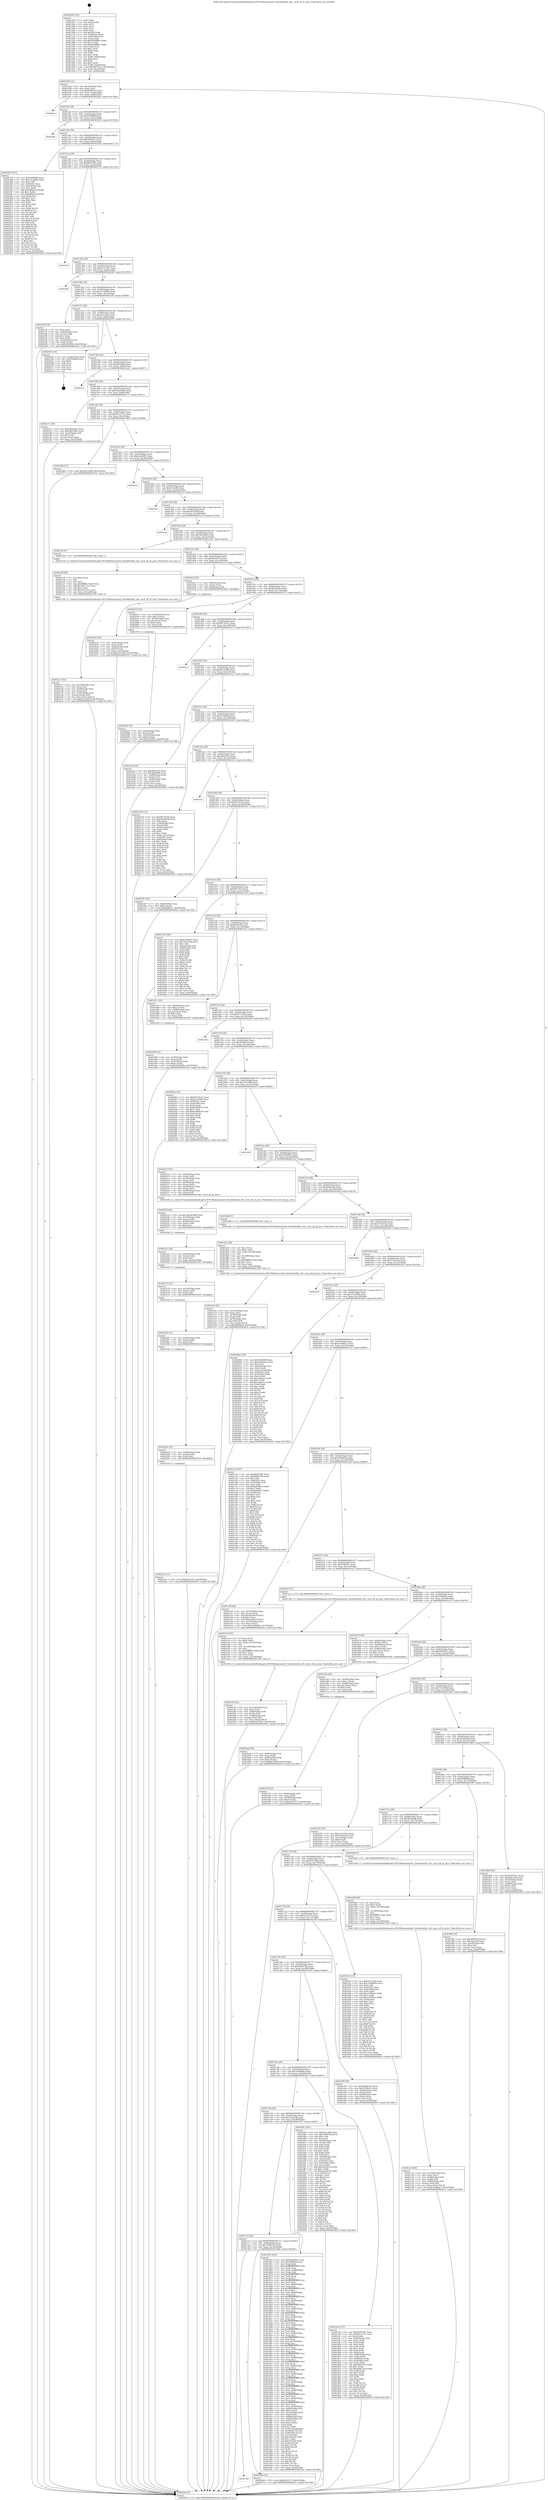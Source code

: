 digraph "0x401260" {
  label = "0x401260 (/mnt/c/Users/mathe/Desktop/tcc/POCII/binaries/extr_linuxfsbinfmt_elf.c_arch_elf_pt_proc_Final-ollvm.out::main(0))"
  labelloc = "t"
  node[shape=record]

  Entry [label="",width=0.3,height=0.3,shape=circle,fillcolor=black,style=filled]
  "0x4012d2" [label="{
     0x4012d2 [32]\l
     | [instrs]\l
     &nbsp;&nbsp;0x4012d2 \<+6\>: mov -0xc0(%rbp),%eax\l
     &nbsp;&nbsp;0x4012d8 \<+2\>: mov %eax,%ecx\l
     &nbsp;&nbsp;0x4012da \<+6\>: sub $0x8b04e037,%ecx\l
     &nbsp;&nbsp;0x4012e0 \<+6\>: mov %eax,-0xd4(%rbp)\l
     &nbsp;&nbsp;0x4012e6 \<+6\>: mov %ecx,-0xd8(%rbp)\l
     &nbsp;&nbsp;0x4012ec \<+6\>: je 00000000004025ea \<main+0x138a\>\l
  }"]
  "0x4025ea" [label="{
     0x4025ea\l
  }", style=dashed]
  "0x4012f2" [label="{
     0x4012f2 [28]\l
     | [instrs]\l
     &nbsp;&nbsp;0x4012f2 \<+5\>: jmp 00000000004012f7 \<main+0x97\>\l
     &nbsp;&nbsp;0x4012f7 \<+6\>: mov -0xd4(%rbp),%eax\l
     &nbsp;&nbsp;0x4012fd \<+5\>: sub $0x9584f98f,%eax\l
     &nbsp;&nbsp;0x401302 \<+6\>: mov %eax,-0xdc(%rbp)\l
     &nbsp;&nbsp;0x401308 \<+6\>: je 00000000004025fe \<main+0x139e\>\l
  }"]
  Exit [label="",width=0.3,height=0.3,shape=circle,fillcolor=black,style=filled,peripheries=2]
  "0x4025fe" [label="{
     0x4025fe\l
  }", style=dashed]
  "0x40130e" [label="{
     0x40130e [28]\l
     | [instrs]\l
     &nbsp;&nbsp;0x40130e \<+5\>: jmp 0000000000401313 \<main+0xb3\>\l
     &nbsp;&nbsp;0x401313 \<+6\>: mov -0xd4(%rbp),%eax\l
     &nbsp;&nbsp;0x401319 \<+5\>: sub $0x9af9ef11,%eax\l
     &nbsp;&nbsp;0x40131e \<+6\>: mov %eax,-0xe0(%rbp)\l
     &nbsp;&nbsp;0x401324 \<+6\>: je 00000000004023d3 \<main+0x1173\>\l
  }"]
  "0x4022a1" [label="{
     0x4022a1 [15]\l
     | [instrs]\l
     &nbsp;&nbsp;0x4022a1 \<+10\>: movl $0xf03141e5,-0xc0(%rbp)\l
     &nbsp;&nbsp;0x4022ab \<+5\>: jmp 0000000000402616 \<main+0x13b6\>\l
  }"]
  "0x4023d3" [label="{
     0x4023d3 [147]\l
     | [instrs]\l
     &nbsp;&nbsp;0x4023d3 \<+5\>: mov $0x9584f98f,%eax\l
     &nbsp;&nbsp;0x4023d8 \<+5\>: mov $0x33c2dfb4,%ecx\l
     &nbsp;&nbsp;0x4023dd \<+2\>: mov $0x1,%dl\l
     &nbsp;&nbsp;0x4023df \<+7\>: mov 0x40505c,%esi\l
     &nbsp;&nbsp;0x4023e6 \<+7\>: mov 0x405060,%edi\l
     &nbsp;&nbsp;0x4023ed \<+3\>: mov %esi,%r8d\l
     &nbsp;&nbsp;0x4023f0 \<+7\>: add $0x6b8be23d,%r8d\l
     &nbsp;&nbsp;0x4023f7 \<+4\>: sub $0x1,%r8d\l
     &nbsp;&nbsp;0x4023fb \<+7\>: sub $0x6b8be23d,%r8d\l
     &nbsp;&nbsp;0x402402 \<+4\>: imul %r8d,%esi\l
     &nbsp;&nbsp;0x402406 \<+3\>: and $0x1,%esi\l
     &nbsp;&nbsp;0x402409 \<+3\>: cmp $0x0,%esi\l
     &nbsp;&nbsp;0x40240c \<+4\>: sete %r9b\l
     &nbsp;&nbsp;0x402410 \<+3\>: cmp $0xa,%edi\l
     &nbsp;&nbsp;0x402413 \<+4\>: setl %r10b\l
     &nbsp;&nbsp;0x402417 \<+3\>: mov %r9b,%r11b\l
     &nbsp;&nbsp;0x40241a \<+4\>: xor $0xff,%r11b\l
     &nbsp;&nbsp;0x40241e \<+3\>: mov %r10b,%bl\l
     &nbsp;&nbsp;0x402421 \<+3\>: xor $0xff,%bl\l
     &nbsp;&nbsp;0x402424 \<+3\>: xor $0x1,%dl\l
     &nbsp;&nbsp;0x402427 \<+3\>: mov %r11b,%r14b\l
     &nbsp;&nbsp;0x40242a \<+4\>: and $0xff,%r14b\l
     &nbsp;&nbsp;0x40242e \<+3\>: and %dl,%r9b\l
     &nbsp;&nbsp;0x402431 \<+3\>: mov %bl,%r15b\l
     &nbsp;&nbsp;0x402434 \<+4\>: and $0xff,%r15b\l
     &nbsp;&nbsp;0x402438 \<+3\>: and %dl,%r10b\l
     &nbsp;&nbsp;0x40243b \<+3\>: or %r9b,%r14b\l
     &nbsp;&nbsp;0x40243e \<+3\>: or %r10b,%r15b\l
     &nbsp;&nbsp;0x402441 \<+3\>: xor %r15b,%r14b\l
     &nbsp;&nbsp;0x402444 \<+3\>: or %bl,%r11b\l
     &nbsp;&nbsp;0x402447 \<+4\>: xor $0xff,%r11b\l
     &nbsp;&nbsp;0x40244b \<+3\>: or $0x1,%dl\l
     &nbsp;&nbsp;0x40244e \<+3\>: and %dl,%r11b\l
     &nbsp;&nbsp;0x402451 \<+3\>: or %r11b,%r14b\l
     &nbsp;&nbsp;0x402454 \<+4\>: test $0x1,%r14b\l
     &nbsp;&nbsp;0x402458 \<+3\>: cmovne %ecx,%eax\l
     &nbsp;&nbsp;0x40245b \<+6\>: mov %eax,-0xc0(%rbp)\l
     &nbsp;&nbsp;0x402461 \<+5\>: jmp 0000000000402616 \<main+0x13b6\>\l
  }"]
  "0x40132a" [label="{
     0x40132a [28]\l
     | [instrs]\l
     &nbsp;&nbsp;0x40132a \<+5\>: jmp 000000000040132f \<main+0xcf\>\l
     &nbsp;&nbsp;0x40132f \<+6\>: mov -0xd4(%rbp),%eax\l
     &nbsp;&nbsp;0x401335 \<+5\>: sub $0x9b937df1,%eax\l
     &nbsp;&nbsp;0x40133a \<+6\>: mov %eax,-0xe4(%rbp)\l
     &nbsp;&nbsp;0x401340 \<+6\>: je 000000000040257b \<main+0x131b\>\l
  }"]
  "0x402292" [label="{
     0x402292 [15]\l
     | [instrs]\l
     &nbsp;&nbsp;0x402292 \<+4\>: mov -0x48(%rbp),%rdx\l
     &nbsp;&nbsp;0x402296 \<+3\>: mov (%rdx),%rdx\l
     &nbsp;&nbsp;0x402299 \<+3\>: mov %rdx,%rdi\l
     &nbsp;&nbsp;0x40229c \<+5\>: call 0000000000401030 \<free@plt\>\l
     | [calls]\l
     &nbsp;&nbsp;0x401030 \{1\} (unknown)\l
  }"]
  "0x40257b" [label="{
     0x40257b\l
  }", style=dashed]
  "0x401346" [label="{
     0x401346 [28]\l
     | [instrs]\l
     &nbsp;&nbsp;0x401346 \<+5\>: jmp 000000000040134b \<main+0xeb\>\l
     &nbsp;&nbsp;0x40134b \<+6\>: mov -0xd4(%rbp),%eax\l
     &nbsp;&nbsp;0x401351 \<+5\>: sub $0xa1e1ee97,%eax\l
     &nbsp;&nbsp;0x401356 \<+6\>: mov %eax,-0xe8(%rbp)\l
     &nbsp;&nbsp;0x40135c \<+6\>: je 00000000004022bf \<main+0x105f\>\l
  }"]
  "0x402283" [label="{
     0x402283 [15]\l
     | [instrs]\l
     &nbsp;&nbsp;0x402283 \<+4\>: mov -0x60(%rbp),%rdx\l
     &nbsp;&nbsp;0x402287 \<+3\>: mov (%rdx),%rdx\l
     &nbsp;&nbsp;0x40228a \<+3\>: mov %rdx,%rdi\l
     &nbsp;&nbsp;0x40228d \<+5\>: call 0000000000401030 \<free@plt\>\l
     | [calls]\l
     &nbsp;&nbsp;0x401030 \{1\} (unknown)\l
  }"]
  "0x4022bf" [label="{
     0x4022bf\l
  }", style=dashed]
  "0x401362" [label="{
     0x401362 [28]\l
     | [instrs]\l
     &nbsp;&nbsp;0x401362 \<+5\>: jmp 0000000000401367 \<main+0x107\>\l
     &nbsp;&nbsp;0x401367 \<+6\>: mov -0xd4(%rbp),%eax\l
     &nbsp;&nbsp;0x40136d \<+5\>: sub $0xa5149d50,%eax\l
     &nbsp;&nbsp;0x401372 \<+6\>: mov %eax,-0xec(%rbp)\l
     &nbsp;&nbsp;0x401378 \<+6\>: je 00000000004021f0 \<main+0xf90\>\l
  }"]
  "0x402274" [label="{
     0x402274 [15]\l
     | [instrs]\l
     &nbsp;&nbsp;0x402274 \<+4\>: mov -0x78(%rbp),%rdx\l
     &nbsp;&nbsp;0x402278 \<+3\>: mov (%rdx),%rdx\l
     &nbsp;&nbsp;0x40227b \<+3\>: mov %rdx,%rdi\l
     &nbsp;&nbsp;0x40227e \<+5\>: call 0000000000401030 \<free@plt\>\l
     | [calls]\l
     &nbsp;&nbsp;0x401030 \{1\} (unknown)\l
  }"]
  "0x4021f0" [label="{
     0x4021f0 [34]\l
     | [instrs]\l
     &nbsp;&nbsp;0x4021f0 \<+2\>: xor %eax,%eax\l
     &nbsp;&nbsp;0x4021f2 \<+4\>: mov -0x40(%rbp),%rcx\l
     &nbsp;&nbsp;0x4021f6 \<+2\>: mov (%rcx),%edx\l
     &nbsp;&nbsp;0x4021f8 \<+3\>: sub $0x1,%eax\l
     &nbsp;&nbsp;0x4021fb \<+2\>: sub %eax,%edx\l
     &nbsp;&nbsp;0x4021fd \<+4\>: mov -0x40(%rbp),%rcx\l
     &nbsp;&nbsp;0x402201 \<+2\>: mov %edx,(%rcx)\l
     &nbsp;&nbsp;0x402203 \<+10\>: movl $0x303902e,-0xc0(%rbp)\l
     &nbsp;&nbsp;0x40220d \<+5\>: jmp 0000000000402616 \<main+0x13b6\>\l
  }"]
  "0x40137e" [label="{
     0x40137e [28]\l
     | [instrs]\l
     &nbsp;&nbsp;0x40137e \<+5\>: jmp 0000000000401383 \<main+0x123\>\l
     &nbsp;&nbsp;0x401383 \<+6\>: mov -0xd4(%rbp),%eax\l
     &nbsp;&nbsp;0x401389 \<+5\>: sub $0xa56c2baa,%eax\l
     &nbsp;&nbsp;0x40138e \<+6\>: mov %eax,-0xf0(%rbp)\l
     &nbsp;&nbsp;0x401394 \<+6\>: je 0000000000402505 \<main+0x12a5\>\l
  }"]
  "0x40225c" [label="{
     0x40225c [24]\l
     | [instrs]\l
     &nbsp;&nbsp;0x40225c \<+7\>: mov -0x90(%rbp),%rdx\l
     &nbsp;&nbsp;0x402263 \<+3\>: mov (%rdx),%rdx\l
     &nbsp;&nbsp;0x402266 \<+3\>: mov %rdx,%rdi\l
     &nbsp;&nbsp;0x402269 \<+6\>: mov %eax,-0x1ac(%rbp)\l
     &nbsp;&nbsp;0x40226f \<+5\>: call 0000000000401030 \<free@plt\>\l
     | [calls]\l
     &nbsp;&nbsp;0x401030 \{1\} (unknown)\l
  }"]
  "0x402505" [label="{
     0x402505 [16]\l
     | [instrs]\l
     &nbsp;&nbsp;0x402505 \<+3\>: mov -0x24(%rbp),%eax\l
     &nbsp;&nbsp;0x402508 \<+4\>: lea -0x20(%rbp),%rsp\l
     &nbsp;&nbsp;0x40250c \<+1\>: pop %rbx\l
     &nbsp;&nbsp;0x40250d \<+2\>: pop %r12\l
     &nbsp;&nbsp;0x40250f \<+2\>: pop %r14\l
     &nbsp;&nbsp;0x402511 \<+2\>: pop %r15\l
     &nbsp;&nbsp;0x402513 \<+1\>: pop %rbp\l
     &nbsp;&nbsp;0x402514 \<+1\>: ret\l
  }"]
  "0x40139a" [label="{
     0x40139a [28]\l
     | [instrs]\l
     &nbsp;&nbsp;0x40139a \<+5\>: jmp 000000000040139f \<main+0x13f\>\l
     &nbsp;&nbsp;0x40139f \<+6\>: mov -0xd4(%rbp),%eax\l
     &nbsp;&nbsp;0x4013a5 \<+5\>: sub $0xaf8ed5ed,%eax\l
     &nbsp;&nbsp;0x4013aa \<+6\>: mov %eax,-0xf4(%rbp)\l
     &nbsp;&nbsp;0x4013b0 \<+6\>: je 0000000000401aa7 \<main+0x847\>\l
  }"]
  "0x40223f" [label="{
     0x40223f [29]\l
     | [instrs]\l
     &nbsp;&nbsp;0x40223f \<+10\>: movabs $0x4030b6,%rdi\l
     &nbsp;&nbsp;0x402249 \<+4\>: mov -0x38(%rbp),%rdx\l
     &nbsp;&nbsp;0x40224d \<+2\>: mov %eax,(%rdx)\l
     &nbsp;&nbsp;0x40224f \<+4\>: mov -0x38(%rbp),%rdx\l
     &nbsp;&nbsp;0x402253 \<+2\>: mov (%rdx),%esi\l
     &nbsp;&nbsp;0x402255 \<+2\>: mov $0x0,%al\l
     &nbsp;&nbsp;0x402257 \<+5\>: call 0000000000401040 \<printf@plt\>\l
     | [calls]\l
     &nbsp;&nbsp;0x401040 \{1\} (unknown)\l
  }"]
  "0x401aa7" [label="{
     0x401aa7\l
  }", style=dashed]
  "0x4013b6" [label="{
     0x4013b6 [28]\l
     | [instrs]\l
     &nbsp;&nbsp;0x4013b6 \<+5\>: jmp 00000000004013bb \<main+0x15b\>\l
     &nbsp;&nbsp;0x4013bb \<+6\>: mov -0xd4(%rbp),%eax\l
     &nbsp;&nbsp;0x4013c1 \<+5\>: sub $0xb3e093a8,%eax\l
     &nbsp;&nbsp;0x4013c6 \<+6\>: mov %eax,-0xf8(%rbp)\l
     &nbsp;&nbsp;0x4013cc \<+6\>: je 000000000040217c \<main+0xf1c\>\l
  }"]
  "0x4021c7" [label="{
     0x4021c7 [41]\l
     | [instrs]\l
     &nbsp;&nbsp;0x4021c7 \<+6\>: mov -0x1a8(%rbp),%ecx\l
     &nbsp;&nbsp;0x4021cd \<+3\>: imul %eax,%ecx\l
     &nbsp;&nbsp;0x4021d0 \<+4\>: mov -0x48(%rbp),%rsi\l
     &nbsp;&nbsp;0x4021d4 \<+3\>: mov (%rsi),%rsi\l
     &nbsp;&nbsp;0x4021d7 \<+4\>: mov -0x40(%rbp),%rdi\l
     &nbsp;&nbsp;0x4021db \<+3\>: movslq (%rdi),%rdi\l
     &nbsp;&nbsp;0x4021de \<+3\>: mov %ecx,(%rsi,%rdi,4)\l
     &nbsp;&nbsp;0x4021e1 \<+10\>: movl $0xa5149d50,-0xc0(%rbp)\l
     &nbsp;&nbsp;0x4021eb \<+5\>: jmp 0000000000402616 \<main+0x13b6\>\l
  }"]
  "0x40217c" [label="{
     0x40217c [30]\l
     | [instrs]\l
     &nbsp;&nbsp;0x40217c \<+5\>: mov $0x29da9b51,%eax\l
     &nbsp;&nbsp;0x402181 \<+5\>: mov $0xc8b3e900,%ecx\l
     &nbsp;&nbsp;0x402186 \<+3\>: mov -0x25(%rbp),%dl\l
     &nbsp;&nbsp;0x402189 \<+3\>: test $0x1,%dl\l
     &nbsp;&nbsp;0x40218c \<+3\>: cmovne %ecx,%eax\l
     &nbsp;&nbsp;0x40218f \<+6\>: mov %eax,-0xc0(%rbp)\l
     &nbsp;&nbsp;0x402195 \<+5\>: jmp 0000000000402616 \<main+0x13b6\>\l
  }"]
  "0x4013d2" [label="{
     0x4013d2 [28]\l
     | [instrs]\l
     &nbsp;&nbsp;0x4013d2 \<+5\>: jmp 00000000004013d7 \<main+0x177\>\l
     &nbsp;&nbsp;0x4013d7 \<+6\>: mov -0xd4(%rbp),%eax\l
     &nbsp;&nbsp;0x4013dd \<+5\>: sub $0xb912571c,%eax\l
     &nbsp;&nbsp;0x4013e2 \<+6\>: mov %eax,-0xfc(%rbp)\l
     &nbsp;&nbsp;0x4013e8 \<+6\>: je 0000000000401d6d \<main+0xb0d\>\l
  }"]
  "0x40219f" [label="{
     0x40219f [40]\l
     | [instrs]\l
     &nbsp;&nbsp;0x40219f \<+5\>: mov $0x2,%ecx\l
     &nbsp;&nbsp;0x4021a4 \<+1\>: cltd\l
     &nbsp;&nbsp;0x4021a5 \<+2\>: idiv %ecx\l
     &nbsp;&nbsp;0x4021a7 \<+6\>: imul $0xfffffffe,%edx,%ecx\l
     &nbsp;&nbsp;0x4021ad \<+6\>: add $0x1f211ce1,%ecx\l
     &nbsp;&nbsp;0x4021b3 \<+3\>: add $0x1,%ecx\l
     &nbsp;&nbsp;0x4021b6 \<+6\>: sub $0x1f211ce1,%ecx\l
     &nbsp;&nbsp;0x4021bc \<+6\>: mov %ecx,-0x1a8(%rbp)\l
     &nbsp;&nbsp;0x4021c2 \<+5\>: call 0000000000401160 \<next_i\>\l
     | [calls]\l
     &nbsp;&nbsp;0x401160 \{1\} (/mnt/c/Users/mathe/Desktop/tcc/POCII/binaries/extr_linuxfsbinfmt_elf.c_arch_elf_pt_proc_Final-ollvm.out::next_i)\l
  }"]
  "0x401d6d" [label="{
     0x401d6d [15]\l
     | [instrs]\l
     &nbsp;&nbsp;0x401d6d \<+10\>: movl $0xdbc3c89b,-0xc0(%rbp)\l
     &nbsp;&nbsp;0x401d77 \<+5\>: jmp 0000000000402616 \<main+0x13b6\>\l
  }"]
  "0x4013ee" [label="{
     0x4013ee [28]\l
     | [instrs]\l
     &nbsp;&nbsp;0x4013ee \<+5\>: jmp 00000000004013f3 \<main+0x193\>\l
     &nbsp;&nbsp;0x4013f3 \<+6\>: mov -0xd4(%rbp),%eax\l
     &nbsp;&nbsp;0x4013f9 \<+5\>: sub $0xbca658b7,%eax\l
     &nbsp;&nbsp;0x4013fe \<+6\>: mov %eax,-0x100(%rbp)\l
     &nbsp;&nbsp;0x401404 \<+6\>: je 0000000000402515 \<main+0x12b5\>\l
  }"]
  "0x402092" [label="{
     0x402092 [32]\l
     | [instrs]\l
     &nbsp;&nbsp;0x402092 \<+4\>: mov -0x48(%rbp),%rdi\l
     &nbsp;&nbsp;0x402096 \<+3\>: mov %rax,(%rdi)\l
     &nbsp;&nbsp;0x402099 \<+4\>: mov -0x40(%rbp),%rax\l
     &nbsp;&nbsp;0x40209d \<+6\>: movl $0x0,(%rax)\l
     &nbsp;&nbsp;0x4020a3 \<+10\>: movl $0x303902e,-0xc0(%rbp)\l
     &nbsp;&nbsp;0x4020ad \<+5\>: jmp 0000000000402616 \<main+0x13b6\>\l
  }"]
  "0x402515" [label="{
     0x402515\l
  }", style=dashed]
  "0x40140a" [label="{
     0x40140a [28]\l
     | [instrs]\l
     &nbsp;&nbsp;0x40140a \<+5\>: jmp 000000000040140f \<main+0x1af\>\l
     &nbsp;&nbsp;0x40140f \<+6\>: mov -0xd4(%rbp),%eax\l
     &nbsp;&nbsp;0x401415 \<+5\>: sub $0xc0c1cbf6,%eax\l
     &nbsp;&nbsp;0x40141a \<+6\>: mov %eax,-0x104(%rbp)\l
     &nbsp;&nbsp;0x401420 \<+6\>: je 00000000004025a3 \<main+0x1343\>\l
  }"]
  "0x4017de" [label="{
     0x4017de\l
  }", style=dashed]
  "0x4025a3" [label="{
     0x4025a3\l
  }", style=dashed]
  "0x401426" [label="{
     0x401426 [28]\l
     | [instrs]\l
     &nbsp;&nbsp;0x401426 \<+5\>: jmp 000000000040142b \<main+0x1cb\>\l
     &nbsp;&nbsp;0x40142b \<+6\>: mov -0xd4(%rbp),%eax\l
     &nbsp;&nbsp;0x401431 \<+5\>: sub $0xc6e1fcdf,%eax\l
     &nbsp;&nbsp;0x401436 \<+6\>: mov %eax,-0x108(%rbp)\l
     &nbsp;&nbsp;0x40143c \<+6\>: je 0000000000401a14 \<main+0x7b4\>\l
  }"]
  "0x402066" [label="{
     0x402066 [15]\l
     | [instrs]\l
     &nbsp;&nbsp;0x402066 \<+10\>: movl $0x62c05175,-0xc0(%rbp)\l
     &nbsp;&nbsp;0x402070 \<+5\>: jmp 0000000000402616 \<main+0x13b6\>\l
  }"]
  "0x401a14" [label="{
     0x401a14\l
  }", style=dashed]
  "0x401442" [label="{
     0x401442 [28]\l
     | [instrs]\l
     &nbsp;&nbsp;0x401442 \<+5\>: jmp 0000000000401447 \<main+0x1e7\>\l
     &nbsp;&nbsp;0x401447 \<+6\>: mov -0xd4(%rbp),%eax\l
     &nbsp;&nbsp;0x40144d \<+5\>: sub $0xc8b3e900,%eax\l
     &nbsp;&nbsp;0x401452 \<+6\>: mov %eax,-0x10c(%rbp)\l
     &nbsp;&nbsp;0x401458 \<+6\>: je 000000000040219a \<main+0xf3a\>\l
  }"]
  "0x401ef4" [label="{
     0x401ef4 [42]\l
     | [instrs]\l
     &nbsp;&nbsp;0x401ef4 \<+6\>: mov -0x1a4(%rbp),%ecx\l
     &nbsp;&nbsp;0x401efa \<+3\>: imul %eax,%ecx\l
     &nbsp;&nbsp;0x401efd \<+4\>: mov -0x60(%rbp),%rdi\l
     &nbsp;&nbsp;0x401f01 \<+3\>: mov (%rdi),%rdi\l
     &nbsp;&nbsp;0x401f04 \<+4\>: mov -0x58(%rbp),%r8\l
     &nbsp;&nbsp;0x401f08 \<+3\>: movslq (%r8),%r8\l
     &nbsp;&nbsp;0x401f0b \<+4\>: mov %ecx,(%rdi,%r8,4)\l
     &nbsp;&nbsp;0x401f0f \<+10\>: movl $0x61b738cd,-0xc0(%rbp)\l
     &nbsp;&nbsp;0x401f19 \<+5\>: jmp 0000000000402616 \<main+0x13b6\>\l
  }"]
  "0x40219a" [label="{
     0x40219a [5]\l
     | [instrs]\l
     &nbsp;&nbsp;0x40219a \<+5\>: call 0000000000401160 \<next_i\>\l
     | [calls]\l
     &nbsp;&nbsp;0x401160 \{1\} (/mnt/c/Users/mathe/Desktop/tcc/POCII/binaries/extr_linuxfsbinfmt_elf.c_arch_elf_pt_proc_Final-ollvm.out::next_i)\l
  }"]
  "0x40145e" [label="{
     0x40145e [28]\l
     | [instrs]\l
     &nbsp;&nbsp;0x40145e \<+5\>: jmp 0000000000401463 \<main+0x203\>\l
     &nbsp;&nbsp;0x401463 \<+6\>: mov -0xd4(%rbp),%eax\l
     &nbsp;&nbsp;0x401469 \<+5\>: sub $0xd6f5457e,%eax\l
     &nbsp;&nbsp;0x40146e \<+6\>: mov %eax,-0x110(%rbp)\l
     &nbsp;&nbsp;0x401474 \<+6\>: je 0000000000401b1f \<main+0x8bf\>\l
  }"]
  "0x401ec8" [label="{
     0x401ec8 [44]\l
     | [instrs]\l
     &nbsp;&nbsp;0x401ec8 \<+2\>: xor %ecx,%ecx\l
     &nbsp;&nbsp;0x401eca \<+5\>: mov $0x2,%edx\l
     &nbsp;&nbsp;0x401ecf \<+6\>: mov %edx,-0x1a0(%rbp)\l
     &nbsp;&nbsp;0x401ed5 \<+1\>: cltd\l
     &nbsp;&nbsp;0x401ed6 \<+6\>: mov -0x1a0(%rbp),%esi\l
     &nbsp;&nbsp;0x401edc \<+2\>: idiv %esi\l
     &nbsp;&nbsp;0x401ede \<+6\>: imul $0xfffffffe,%edx,%edx\l
     &nbsp;&nbsp;0x401ee4 \<+3\>: sub $0x1,%ecx\l
     &nbsp;&nbsp;0x401ee7 \<+2\>: sub %ecx,%edx\l
     &nbsp;&nbsp;0x401ee9 \<+6\>: mov %edx,-0x1a4(%rbp)\l
     &nbsp;&nbsp;0x401eef \<+5\>: call 0000000000401160 \<next_i\>\l
     | [calls]\l
     &nbsp;&nbsp;0x401160 \{1\} (/mnt/c/Users/mathe/Desktop/tcc/POCII/binaries/extr_linuxfsbinfmt_elf.c_arch_elf_pt_proc_Final-ollvm.out::next_i)\l
  }"]
  "0x401b1f" [label="{
     0x401b1f [19]\l
     | [instrs]\l
     &nbsp;&nbsp;0x401b1f \<+7\>: mov -0xb0(%rbp),%rax\l
     &nbsp;&nbsp;0x401b26 \<+3\>: mov (%rax),%rax\l
     &nbsp;&nbsp;0x401b29 \<+4\>: mov 0x8(%rax),%rdi\l
     &nbsp;&nbsp;0x401b2d \<+5\>: call 0000000000401060 \<atoi@plt\>\l
     | [calls]\l
     &nbsp;&nbsp;0x401060 \{1\} (unknown)\l
  }"]
  "0x40147a" [label="{
     0x40147a [28]\l
     | [instrs]\l
     &nbsp;&nbsp;0x40147a \<+5\>: jmp 000000000040147f \<main+0x21f\>\l
     &nbsp;&nbsp;0x40147f \<+6\>: mov -0xd4(%rbp),%eax\l
     &nbsp;&nbsp;0x401485 \<+5\>: sub $0xd84e62dc,%eax\l
     &nbsp;&nbsp;0x40148a \<+6\>: mov %eax,-0x114(%rbp)\l
     &nbsp;&nbsp;0x401490 \<+6\>: je 0000000000402075 \<main+0xe15\>\l
  }"]
  "0x401e7f" [label="{
     0x401e7f [32]\l
     | [instrs]\l
     &nbsp;&nbsp;0x401e7f \<+4\>: mov -0x60(%rbp),%rdi\l
     &nbsp;&nbsp;0x401e83 \<+3\>: mov %rax,(%rdi)\l
     &nbsp;&nbsp;0x401e86 \<+4\>: mov -0x58(%rbp),%rax\l
     &nbsp;&nbsp;0x401e8a \<+6\>: movl $0x0,(%rax)\l
     &nbsp;&nbsp;0x401e90 \<+10\>: movl $0x62c05175,-0xc0(%rbp)\l
     &nbsp;&nbsp;0x401e9a \<+5\>: jmp 0000000000402616 \<main+0x13b6\>\l
  }"]
  "0x402075" [label="{
     0x402075 [29]\l
     | [instrs]\l
     &nbsp;&nbsp;0x402075 \<+4\>: mov -0x50(%rbp),%rax\l
     &nbsp;&nbsp;0x402079 \<+6\>: movl $0x1,(%rax)\l
     &nbsp;&nbsp;0x40207f \<+4\>: mov -0x50(%rbp),%rax\l
     &nbsp;&nbsp;0x402083 \<+3\>: movslq (%rax),%rax\l
     &nbsp;&nbsp;0x402086 \<+4\>: shl $0x2,%rax\l
     &nbsp;&nbsp;0x40208a \<+3\>: mov %rax,%rdi\l
     &nbsp;&nbsp;0x40208d \<+5\>: call 0000000000401050 \<malloc@plt\>\l
     | [calls]\l
     &nbsp;&nbsp;0x401050 \{1\} (unknown)\l
  }"]
  "0x401496" [label="{
     0x401496 [28]\l
     | [instrs]\l
     &nbsp;&nbsp;0x401496 \<+5\>: jmp 000000000040149b \<main+0x23b\>\l
     &nbsp;&nbsp;0x40149b \<+6\>: mov -0xd4(%rbp),%eax\l
     &nbsp;&nbsp;0x4014a1 \<+5\>: sub $0xd873f1d3,%eax\l
     &nbsp;&nbsp;0x4014a6 \<+6\>: mov %eax,-0x118(%rbp)\l
     &nbsp;&nbsp;0x4014ac \<+6\>: je 00000000004025c5 \<main+0x1365\>\l
  }"]
  "0x401e0e" [label="{
     0x401e0e [42]\l
     | [instrs]\l
     &nbsp;&nbsp;0x401e0e \<+6\>: mov -0x19c(%rbp),%ecx\l
     &nbsp;&nbsp;0x401e14 \<+3\>: imul %eax,%ecx\l
     &nbsp;&nbsp;0x401e17 \<+4\>: mov -0x78(%rbp),%rdi\l
     &nbsp;&nbsp;0x401e1b \<+3\>: mov (%rdi),%rdi\l
     &nbsp;&nbsp;0x401e1e \<+4\>: mov -0x70(%rbp),%r8\l
     &nbsp;&nbsp;0x401e22 \<+3\>: movslq (%r8),%r8\l
     &nbsp;&nbsp;0x401e25 \<+4\>: mov %ecx,(%rdi,%r8,4)\l
     &nbsp;&nbsp;0x401e29 \<+10\>: movl $0x40f6b834,-0xc0(%rbp)\l
     &nbsp;&nbsp;0x401e33 \<+5\>: jmp 0000000000402616 \<main+0x13b6\>\l
  }"]
  "0x4025c5" [label="{
     0x4025c5\l
  }", style=dashed]
  "0x4014b2" [label="{
     0x4014b2 [28]\l
     | [instrs]\l
     &nbsp;&nbsp;0x4014b2 \<+5\>: jmp 00000000004014b7 \<main+0x257\>\l
     &nbsp;&nbsp;0x4014b7 \<+6\>: mov -0xd4(%rbp),%eax\l
     &nbsp;&nbsp;0x4014bd \<+5\>: sub $0xdbc3c89b,%eax\l
     &nbsp;&nbsp;0x4014c2 \<+6\>: mov %eax,-0x11c(%rbp)\l
     &nbsp;&nbsp;0x4014c8 \<+6\>: je 0000000000401bca \<main+0x96a\>\l
  }"]
  "0x401de2" [label="{
     0x401de2 [44]\l
     | [instrs]\l
     &nbsp;&nbsp;0x401de2 \<+2\>: xor %ecx,%ecx\l
     &nbsp;&nbsp;0x401de4 \<+5\>: mov $0x2,%edx\l
     &nbsp;&nbsp;0x401de9 \<+6\>: mov %edx,-0x198(%rbp)\l
     &nbsp;&nbsp;0x401def \<+1\>: cltd\l
     &nbsp;&nbsp;0x401df0 \<+6\>: mov -0x198(%rbp),%esi\l
     &nbsp;&nbsp;0x401df6 \<+2\>: idiv %esi\l
     &nbsp;&nbsp;0x401df8 \<+6\>: imul $0xfffffffe,%edx,%edx\l
     &nbsp;&nbsp;0x401dfe \<+3\>: sub $0x1,%ecx\l
     &nbsp;&nbsp;0x401e01 \<+2\>: sub %ecx,%edx\l
     &nbsp;&nbsp;0x401e03 \<+6\>: mov %edx,-0x19c(%rbp)\l
     &nbsp;&nbsp;0x401e09 \<+5\>: call 0000000000401160 \<next_i\>\l
     | [calls]\l
     &nbsp;&nbsp;0x401160 \{1\} (/mnt/c/Users/mathe/Desktop/tcc/POCII/binaries/extr_linuxfsbinfmt_elf.c_arch_elf_pt_proc_Final-ollvm.out::next_i)\l
  }"]
  "0x401bca" [label="{
     0x401bca [42]\l
     | [instrs]\l
     &nbsp;&nbsp;0x401bca \<+5\>: mov $0xfb0ef534,%eax\l
     &nbsp;&nbsp;0x401bcf \<+5\>: mov $0x5f6a6d4b,%ecx\l
     &nbsp;&nbsp;0x401bd4 \<+7\>: mov -0x88(%rbp),%rdx\l
     &nbsp;&nbsp;0x401bdb \<+2\>: mov (%rdx),%esi\l
     &nbsp;&nbsp;0x401bdd \<+7\>: mov -0x98(%rbp),%rdx\l
     &nbsp;&nbsp;0x401be4 \<+2\>: cmp (%rdx),%esi\l
     &nbsp;&nbsp;0x401be6 \<+3\>: cmovl %ecx,%eax\l
     &nbsp;&nbsp;0x401be9 \<+6\>: mov %eax,-0xc0(%rbp)\l
     &nbsp;&nbsp;0x401bef \<+5\>: jmp 0000000000402616 \<main+0x13b6\>\l
  }"]
  "0x4014ce" [label="{
     0x4014ce [28]\l
     | [instrs]\l
     &nbsp;&nbsp;0x4014ce \<+5\>: jmp 00000000004014d3 \<main+0x273\>\l
     &nbsp;&nbsp;0x4014d3 \<+6\>: mov -0xd4(%rbp),%eax\l
     &nbsp;&nbsp;0x4014d9 \<+5\>: sub $0xe152993f,%eax\l
     &nbsp;&nbsp;0x4014de \<+6\>: mov %eax,-0x120(%rbp)\l
     &nbsp;&nbsp;0x4014e4 \<+6\>: je 000000000040210d \<main+0xead\>\l
  }"]
  "0x401d99" [label="{
     0x401d99 [32]\l
     | [instrs]\l
     &nbsp;&nbsp;0x401d99 \<+4\>: mov -0x78(%rbp),%rdi\l
     &nbsp;&nbsp;0x401d9d \<+3\>: mov %rax,(%rdi)\l
     &nbsp;&nbsp;0x401da0 \<+4\>: mov -0x70(%rbp),%rax\l
     &nbsp;&nbsp;0x401da4 \<+6\>: movl $0x0,(%rax)\l
     &nbsp;&nbsp;0x401daa \<+10\>: movl $0x5a200e8e,-0xc0(%rbp)\l
     &nbsp;&nbsp;0x401db4 \<+5\>: jmp 0000000000402616 \<main+0x13b6\>\l
  }"]
  "0x40210d" [label="{
     0x40210d [111]\l
     | [instrs]\l
     &nbsp;&nbsp;0x40210d \<+5\>: mov $0xd873f1d3,%eax\l
     &nbsp;&nbsp;0x402112 \<+5\>: mov $0xb3e093a8,%ecx\l
     &nbsp;&nbsp;0x402117 \<+2\>: xor %edx,%edx\l
     &nbsp;&nbsp;0x402119 \<+4\>: mov -0x40(%rbp),%rsi\l
     &nbsp;&nbsp;0x40211d \<+2\>: mov (%rsi),%edi\l
     &nbsp;&nbsp;0x40211f \<+4\>: mov -0x50(%rbp),%rsi\l
     &nbsp;&nbsp;0x402123 \<+2\>: cmp (%rsi),%edi\l
     &nbsp;&nbsp;0x402125 \<+4\>: setl %r8b\l
     &nbsp;&nbsp;0x402129 \<+4\>: and $0x1,%r8b\l
     &nbsp;&nbsp;0x40212d \<+4\>: mov %r8b,-0x25(%rbp)\l
     &nbsp;&nbsp;0x402131 \<+7\>: mov 0x40505c,%edi\l
     &nbsp;&nbsp;0x402138 \<+8\>: mov 0x405060,%r9d\l
     &nbsp;&nbsp;0x402140 \<+3\>: sub $0x1,%edx\l
     &nbsp;&nbsp;0x402143 \<+3\>: mov %edi,%r10d\l
     &nbsp;&nbsp;0x402146 \<+3\>: add %edx,%r10d\l
     &nbsp;&nbsp;0x402149 \<+4\>: imul %r10d,%edi\l
     &nbsp;&nbsp;0x40214d \<+3\>: and $0x1,%edi\l
     &nbsp;&nbsp;0x402150 \<+3\>: cmp $0x0,%edi\l
     &nbsp;&nbsp;0x402153 \<+4\>: sete %r8b\l
     &nbsp;&nbsp;0x402157 \<+4\>: cmp $0xa,%r9d\l
     &nbsp;&nbsp;0x40215b \<+4\>: setl %r11b\l
     &nbsp;&nbsp;0x40215f \<+3\>: mov %r8b,%bl\l
     &nbsp;&nbsp;0x402162 \<+3\>: and %r11b,%bl\l
     &nbsp;&nbsp;0x402165 \<+3\>: xor %r11b,%r8b\l
     &nbsp;&nbsp;0x402168 \<+3\>: or %r8b,%bl\l
     &nbsp;&nbsp;0x40216b \<+3\>: test $0x1,%bl\l
     &nbsp;&nbsp;0x40216e \<+3\>: cmovne %ecx,%eax\l
     &nbsp;&nbsp;0x402171 \<+6\>: mov %eax,-0xc0(%rbp)\l
     &nbsp;&nbsp;0x402177 \<+5\>: jmp 0000000000402616 \<main+0x13b6\>\l
  }"]
  "0x4014ea" [label="{
     0x4014ea [28]\l
     | [instrs]\l
     &nbsp;&nbsp;0x4014ea \<+5\>: jmp 00000000004014ef \<main+0x28f\>\l
     &nbsp;&nbsp;0x4014ef \<+6\>: mov -0xd4(%rbp),%eax\l
     &nbsp;&nbsp;0x4014f5 \<+5\>: sub $0xe8ac05a2,%eax\l
     &nbsp;&nbsp;0x4014fa \<+6\>: mov %eax,-0x124(%rbp)\l
     &nbsp;&nbsp;0x401500 \<+6\>: je 000000000040231a \<main+0x10ba\>\l
  }"]
  "0x401c25" [label="{
     0x401c25 [48]\l
     | [instrs]\l
     &nbsp;&nbsp;0x401c25 \<+6\>: mov -0x194(%rbp),%ecx\l
     &nbsp;&nbsp;0x401c2b \<+3\>: imul %eax,%ecx\l
     &nbsp;&nbsp;0x401c2e \<+7\>: mov -0x90(%rbp),%rdi\l
     &nbsp;&nbsp;0x401c35 \<+3\>: mov (%rdi),%rdi\l
     &nbsp;&nbsp;0x401c38 \<+7\>: mov -0x88(%rbp),%r8\l
     &nbsp;&nbsp;0x401c3f \<+3\>: movslq (%r8),%r8\l
     &nbsp;&nbsp;0x401c42 \<+4\>: mov %ecx,(%rdi,%r8,4)\l
     &nbsp;&nbsp;0x401c46 \<+10\>: movl $0x33ed6aa7,-0xc0(%rbp)\l
     &nbsp;&nbsp;0x401c50 \<+5\>: jmp 0000000000402616 \<main+0x13b6\>\l
  }"]
  "0x40231a" [label="{
     0x40231a\l
  }", style=dashed]
  "0x401506" [label="{
     0x401506 [28]\l
     | [instrs]\l
     &nbsp;&nbsp;0x401506 \<+5\>: jmp 000000000040150b \<main+0x2ab\>\l
     &nbsp;&nbsp;0x40150b \<+6\>: mov -0xd4(%rbp),%eax\l
     &nbsp;&nbsp;0x401511 \<+5\>: sub $0xf03141e5,%eax\l
     &nbsp;&nbsp;0x401516 \<+6\>: mov %eax,-0x128(%rbp)\l
     &nbsp;&nbsp;0x40151c \<+6\>: je 00000000004023b7 \<main+0x1157\>\l
  }"]
  "0x401bf9" [label="{
     0x401bf9 [44]\l
     | [instrs]\l
     &nbsp;&nbsp;0x401bf9 \<+2\>: xor %ecx,%ecx\l
     &nbsp;&nbsp;0x401bfb \<+5\>: mov $0x2,%edx\l
     &nbsp;&nbsp;0x401c00 \<+6\>: mov %edx,-0x190(%rbp)\l
     &nbsp;&nbsp;0x401c06 \<+1\>: cltd\l
     &nbsp;&nbsp;0x401c07 \<+6\>: mov -0x190(%rbp),%esi\l
     &nbsp;&nbsp;0x401c0d \<+2\>: idiv %esi\l
     &nbsp;&nbsp;0x401c0f \<+6\>: imul $0xfffffffe,%edx,%edx\l
     &nbsp;&nbsp;0x401c15 \<+3\>: sub $0x1,%ecx\l
     &nbsp;&nbsp;0x401c18 \<+2\>: sub %ecx,%edx\l
     &nbsp;&nbsp;0x401c1a \<+6\>: mov %edx,-0x194(%rbp)\l
     &nbsp;&nbsp;0x401c20 \<+5\>: call 0000000000401160 \<next_i\>\l
     | [calls]\l
     &nbsp;&nbsp;0x401160 \{1\} (/mnt/c/Users/mathe/Desktop/tcc/POCII/binaries/extr_linuxfsbinfmt_elf.c_arch_elf_pt_proc_Final-ollvm.out::next_i)\l
  }"]
  "0x4023b7" [label="{
     0x4023b7 [28]\l
     | [instrs]\l
     &nbsp;&nbsp;0x4023b7 \<+7\>: mov -0xb8(%rbp),%rax\l
     &nbsp;&nbsp;0x4023be \<+6\>: movl $0x0,(%rax)\l
     &nbsp;&nbsp;0x4023c4 \<+10\>: movl $0x9af9ef11,-0xc0(%rbp)\l
     &nbsp;&nbsp;0x4023ce \<+5\>: jmp 0000000000402616 \<main+0x13b6\>\l
  }"]
  "0x401522" [label="{
     0x401522 [28]\l
     | [instrs]\l
     &nbsp;&nbsp;0x401522 \<+5\>: jmp 0000000000401527 \<main+0x2c7\>\l
     &nbsp;&nbsp;0x401527 \<+6\>: mov -0xd4(%rbp),%eax\l
     &nbsp;&nbsp;0x40152d \<+5\>: sub $0xfb0779ce,%eax\l
     &nbsp;&nbsp;0x401532 \<+6\>: mov %eax,-0x12c(%rbp)\l
     &nbsp;&nbsp;0x401538 \<+6\>: je 00000000004017e8 \<main+0x588\>\l
  }"]
  "0x401ba4" [label="{
     0x401ba4 [38]\l
     | [instrs]\l
     &nbsp;&nbsp;0x401ba4 \<+7\>: mov -0x90(%rbp),%rdi\l
     &nbsp;&nbsp;0x401bab \<+3\>: mov %rax,(%rdi)\l
     &nbsp;&nbsp;0x401bae \<+7\>: mov -0x88(%rbp),%rax\l
     &nbsp;&nbsp;0x401bb5 \<+6\>: movl $0x0,(%rax)\l
     &nbsp;&nbsp;0x401bbb \<+10\>: movl $0xdbc3c89b,-0xc0(%rbp)\l
     &nbsp;&nbsp;0x401bc5 \<+5\>: jmp 0000000000402616 \<main+0x13b6\>\l
  }"]
  "0x4017e8" [label="{
     0x4017e8 [106]\l
     | [instrs]\l
     &nbsp;&nbsp;0x4017e8 \<+5\>: mov $0xbca658b7,%eax\l
     &nbsp;&nbsp;0x4017ed \<+5\>: mov $0x7eacf1dd,%ecx\l
     &nbsp;&nbsp;0x4017f2 \<+2\>: mov $0x1,%dl\l
     &nbsp;&nbsp;0x4017f4 \<+7\>: mov -0xba(%rbp),%sil\l
     &nbsp;&nbsp;0x4017fb \<+7\>: mov -0xb9(%rbp),%dil\l
     &nbsp;&nbsp;0x401802 \<+3\>: mov %sil,%r8b\l
     &nbsp;&nbsp;0x401805 \<+4\>: xor $0xff,%r8b\l
     &nbsp;&nbsp;0x401809 \<+3\>: mov %dil,%r9b\l
     &nbsp;&nbsp;0x40180c \<+4\>: xor $0xff,%r9b\l
     &nbsp;&nbsp;0x401810 \<+3\>: xor $0x0,%dl\l
     &nbsp;&nbsp;0x401813 \<+3\>: mov %r8b,%r10b\l
     &nbsp;&nbsp;0x401816 \<+4\>: and $0x0,%r10b\l
     &nbsp;&nbsp;0x40181a \<+3\>: and %dl,%sil\l
     &nbsp;&nbsp;0x40181d \<+3\>: mov %r9b,%r11b\l
     &nbsp;&nbsp;0x401820 \<+4\>: and $0x0,%r11b\l
     &nbsp;&nbsp;0x401824 \<+3\>: and %dl,%dil\l
     &nbsp;&nbsp;0x401827 \<+3\>: or %sil,%r10b\l
     &nbsp;&nbsp;0x40182a \<+3\>: or %dil,%r11b\l
     &nbsp;&nbsp;0x40182d \<+3\>: xor %r11b,%r10b\l
     &nbsp;&nbsp;0x401830 \<+3\>: or %r9b,%r8b\l
     &nbsp;&nbsp;0x401833 \<+4\>: xor $0xff,%r8b\l
     &nbsp;&nbsp;0x401837 \<+3\>: or $0x0,%dl\l
     &nbsp;&nbsp;0x40183a \<+3\>: and %dl,%r8b\l
     &nbsp;&nbsp;0x40183d \<+3\>: or %r8b,%r10b\l
     &nbsp;&nbsp;0x401840 \<+4\>: test $0x1,%r10b\l
     &nbsp;&nbsp;0x401844 \<+3\>: cmovne %ecx,%eax\l
     &nbsp;&nbsp;0x401847 \<+6\>: mov %eax,-0xc0(%rbp)\l
     &nbsp;&nbsp;0x40184d \<+5\>: jmp 0000000000402616 \<main+0x13b6\>\l
  }"]
  "0x40153e" [label="{
     0x40153e [28]\l
     | [instrs]\l
     &nbsp;&nbsp;0x40153e \<+5\>: jmp 0000000000401543 \<main+0x2e3\>\l
     &nbsp;&nbsp;0x401543 \<+6\>: mov -0xd4(%rbp),%eax\l
     &nbsp;&nbsp;0x401549 \<+5\>: sub $0xfb0ef534,%eax\l
     &nbsp;&nbsp;0x40154e \<+6\>: mov %eax,-0x130(%rbp)\l
     &nbsp;&nbsp;0x401554 \<+6\>: je 0000000000401d7c \<main+0xb1c\>\l
  }"]
  "0x402616" [label="{
     0x402616 [5]\l
     | [instrs]\l
     &nbsp;&nbsp;0x402616 \<+5\>: jmp 00000000004012d2 \<main+0x72\>\l
  }"]
  "0x401260" [label="{
     0x401260 [114]\l
     | [instrs]\l
     &nbsp;&nbsp;0x401260 \<+1\>: push %rbp\l
     &nbsp;&nbsp;0x401261 \<+3\>: mov %rsp,%rbp\l
     &nbsp;&nbsp;0x401264 \<+2\>: push %r15\l
     &nbsp;&nbsp;0x401266 \<+2\>: push %r14\l
     &nbsp;&nbsp;0x401268 \<+2\>: push %r12\l
     &nbsp;&nbsp;0x40126a \<+1\>: push %rbx\l
     &nbsp;&nbsp;0x40126b \<+7\>: sub $0x1b0,%rsp\l
     &nbsp;&nbsp;0x401272 \<+7\>: mov 0x40505c,%eax\l
     &nbsp;&nbsp;0x401279 \<+7\>: mov 0x405060,%ecx\l
     &nbsp;&nbsp;0x401280 \<+2\>: mov %eax,%edx\l
     &nbsp;&nbsp;0x401282 \<+6\>: add $0x600d86bc,%edx\l
     &nbsp;&nbsp;0x401288 \<+3\>: sub $0x1,%edx\l
     &nbsp;&nbsp;0x40128b \<+6\>: sub $0x600d86bc,%edx\l
     &nbsp;&nbsp;0x401291 \<+3\>: imul %edx,%eax\l
     &nbsp;&nbsp;0x401294 \<+3\>: and $0x1,%eax\l
     &nbsp;&nbsp;0x401297 \<+3\>: cmp $0x0,%eax\l
     &nbsp;&nbsp;0x40129a \<+4\>: sete %r8b\l
     &nbsp;&nbsp;0x40129e \<+4\>: and $0x1,%r8b\l
     &nbsp;&nbsp;0x4012a2 \<+7\>: mov %r8b,-0xba(%rbp)\l
     &nbsp;&nbsp;0x4012a9 \<+3\>: cmp $0xa,%ecx\l
     &nbsp;&nbsp;0x4012ac \<+4\>: setl %r8b\l
     &nbsp;&nbsp;0x4012b0 \<+4\>: and $0x1,%r8b\l
     &nbsp;&nbsp;0x4012b4 \<+7\>: mov %r8b,-0xb9(%rbp)\l
     &nbsp;&nbsp;0x4012bb \<+10\>: movl $0xfb0779ce,-0xc0(%rbp)\l
     &nbsp;&nbsp;0x4012c5 \<+6\>: mov %edi,-0xc4(%rbp)\l
     &nbsp;&nbsp;0x4012cb \<+7\>: mov %rsi,-0xd0(%rbp)\l
  }"]
  "0x401b32" [label="{
     0x401b32 [36]\l
     | [instrs]\l
     &nbsp;&nbsp;0x401b32 \<+7\>: mov -0xa8(%rbp),%rdi\l
     &nbsp;&nbsp;0x401b39 \<+2\>: mov %eax,(%rdi)\l
     &nbsp;&nbsp;0x401b3b \<+7\>: mov -0xa8(%rbp),%rdi\l
     &nbsp;&nbsp;0x401b42 \<+2\>: mov (%rdi),%eax\l
     &nbsp;&nbsp;0x401b44 \<+3\>: mov %eax,-0x2c(%rbp)\l
     &nbsp;&nbsp;0x401b47 \<+10\>: movl $0x51f11008,-0xc0(%rbp)\l
     &nbsp;&nbsp;0x401b51 \<+5\>: jmp 0000000000402616 \<main+0x13b6\>\l
  }"]
  "0x401d7c" [label="{
     0x401d7c [29]\l
     | [instrs]\l
     &nbsp;&nbsp;0x401d7c \<+4\>: mov -0x80(%rbp),%rax\l
     &nbsp;&nbsp;0x401d80 \<+6\>: movl $0x1,(%rax)\l
     &nbsp;&nbsp;0x401d86 \<+4\>: mov -0x80(%rbp),%rax\l
     &nbsp;&nbsp;0x401d8a \<+3\>: movslq (%rax),%rax\l
     &nbsp;&nbsp;0x401d8d \<+4\>: shl $0x2,%rax\l
     &nbsp;&nbsp;0x401d91 \<+3\>: mov %rax,%rdi\l
     &nbsp;&nbsp;0x401d94 \<+5\>: call 0000000000401050 \<malloc@plt\>\l
     | [calls]\l
     &nbsp;&nbsp;0x401050 \{1\} (unknown)\l
  }"]
  "0x40155a" [label="{
     0x40155a [28]\l
     | [instrs]\l
     &nbsp;&nbsp;0x40155a \<+5\>: jmp 000000000040155f \<main+0x2ff\>\l
     &nbsp;&nbsp;0x40155f \<+6\>: mov -0xd4(%rbp),%eax\l
     &nbsp;&nbsp;0x401565 \<+5\>: sub $0xfe7c785a,%eax\l
     &nbsp;&nbsp;0x40156a \<+6\>: mov %eax,-0x134(%rbp)\l
     &nbsp;&nbsp;0x401570 \<+6\>: je 00000000004023a8 \<main+0x1148\>\l
  }"]
  "0x4017c2" [label="{
     0x4017c2 [28]\l
     | [instrs]\l
     &nbsp;&nbsp;0x4017c2 \<+5\>: jmp 00000000004017c7 \<main+0x567\>\l
     &nbsp;&nbsp;0x4017c7 \<+6\>: mov -0xd4(%rbp),%eax\l
     &nbsp;&nbsp;0x4017cd \<+5\>: sub $0x7f49974d,%eax\l
     &nbsp;&nbsp;0x4017d2 \<+6\>: mov %eax,-0x18c(%rbp)\l
     &nbsp;&nbsp;0x4017d8 \<+6\>: je 0000000000402066 \<main+0xe06\>\l
  }"]
  "0x4023a8" [label="{
     0x4023a8\l
  }", style=dashed]
  "0x401576" [label="{
     0x401576 [28]\l
     | [instrs]\l
     &nbsp;&nbsp;0x401576 \<+5\>: jmp 000000000040157b \<main+0x31b\>\l
     &nbsp;&nbsp;0x40157b \<+6\>: mov -0xd4(%rbp),%eax\l
     &nbsp;&nbsp;0x401581 \<+5\>: sub $0x303902e,%eax\l
     &nbsp;&nbsp;0x401586 \<+6\>: mov %eax,-0x138(%rbp)\l
     &nbsp;&nbsp;0x40158c \<+6\>: je 00000000004020b2 \<main+0xe52\>\l
  }"]
  "0x401852" [label="{
     0x401852 [420]\l
     | [instrs]\l
     &nbsp;&nbsp;0x401852 \<+5\>: mov $0xbca658b7,%eax\l
     &nbsp;&nbsp;0x401857 \<+5\>: mov $0x5f0f88df,%ecx\l
     &nbsp;&nbsp;0x40185c \<+3\>: mov %rsp,%rdx\l
     &nbsp;&nbsp;0x40185f \<+4\>: add $0xfffffffffffffff0,%rdx\l
     &nbsp;&nbsp;0x401863 \<+3\>: mov %rdx,%rsp\l
     &nbsp;&nbsp;0x401866 \<+7\>: mov %rdx,-0xb8(%rbp)\l
     &nbsp;&nbsp;0x40186d \<+3\>: mov %rsp,%rdx\l
     &nbsp;&nbsp;0x401870 \<+4\>: add $0xfffffffffffffff0,%rdx\l
     &nbsp;&nbsp;0x401874 \<+3\>: mov %rdx,%rsp\l
     &nbsp;&nbsp;0x401877 \<+3\>: mov %rsp,%rsi\l
     &nbsp;&nbsp;0x40187a \<+4\>: add $0xfffffffffffffff0,%rsi\l
     &nbsp;&nbsp;0x40187e \<+3\>: mov %rsi,%rsp\l
     &nbsp;&nbsp;0x401881 \<+7\>: mov %rsi,-0xb0(%rbp)\l
     &nbsp;&nbsp;0x401888 \<+3\>: mov %rsp,%rsi\l
     &nbsp;&nbsp;0x40188b \<+4\>: add $0xfffffffffffffff0,%rsi\l
     &nbsp;&nbsp;0x40188f \<+3\>: mov %rsi,%rsp\l
     &nbsp;&nbsp;0x401892 \<+7\>: mov %rsi,-0xa8(%rbp)\l
     &nbsp;&nbsp;0x401899 \<+3\>: mov %rsp,%rsi\l
     &nbsp;&nbsp;0x40189c \<+4\>: add $0xfffffffffffffff0,%rsi\l
     &nbsp;&nbsp;0x4018a0 \<+3\>: mov %rsi,%rsp\l
     &nbsp;&nbsp;0x4018a3 \<+7\>: mov %rsi,-0xa0(%rbp)\l
     &nbsp;&nbsp;0x4018aa \<+3\>: mov %rsp,%rsi\l
     &nbsp;&nbsp;0x4018ad \<+4\>: add $0xfffffffffffffff0,%rsi\l
     &nbsp;&nbsp;0x4018b1 \<+3\>: mov %rsi,%rsp\l
     &nbsp;&nbsp;0x4018b4 \<+7\>: mov %rsi,-0x98(%rbp)\l
     &nbsp;&nbsp;0x4018bb \<+3\>: mov %rsp,%rsi\l
     &nbsp;&nbsp;0x4018be \<+4\>: add $0xfffffffffffffff0,%rsi\l
     &nbsp;&nbsp;0x4018c2 \<+3\>: mov %rsi,%rsp\l
     &nbsp;&nbsp;0x4018c5 \<+7\>: mov %rsi,-0x90(%rbp)\l
     &nbsp;&nbsp;0x4018cc \<+3\>: mov %rsp,%rsi\l
     &nbsp;&nbsp;0x4018cf \<+4\>: add $0xfffffffffffffff0,%rsi\l
     &nbsp;&nbsp;0x4018d3 \<+3\>: mov %rsi,%rsp\l
     &nbsp;&nbsp;0x4018d6 \<+7\>: mov %rsi,-0x88(%rbp)\l
     &nbsp;&nbsp;0x4018dd \<+3\>: mov %rsp,%rsi\l
     &nbsp;&nbsp;0x4018e0 \<+4\>: add $0xfffffffffffffff0,%rsi\l
     &nbsp;&nbsp;0x4018e4 \<+3\>: mov %rsi,%rsp\l
     &nbsp;&nbsp;0x4018e7 \<+4\>: mov %rsi,-0x80(%rbp)\l
     &nbsp;&nbsp;0x4018eb \<+3\>: mov %rsp,%rsi\l
     &nbsp;&nbsp;0x4018ee \<+4\>: add $0xfffffffffffffff0,%rsi\l
     &nbsp;&nbsp;0x4018f2 \<+3\>: mov %rsi,%rsp\l
     &nbsp;&nbsp;0x4018f5 \<+4\>: mov %rsi,-0x78(%rbp)\l
     &nbsp;&nbsp;0x4018f9 \<+3\>: mov %rsp,%rsi\l
     &nbsp;&nbsp;0x4018fc \<+4\>: add $0xfffffffffffffff0,%rsi\l
     &nbsp;&nbsp;0x401900 \<+3\>: mov %rsi,%rsp\l
     &nbsp;&nbsp;0x401903 \<+4\>: mov %rsi,-0x70(%rbp)\l
     &nbsp;&nbsp;0x401907 \<+3\>: mov %rsp,%rsi\l
     &nbsp;&nbsp;0x40190a \<+4\>: add $0xfffffffffffffff0,%rsi\l
     &nbsp;&nbsp;0x40190e \<+3\>: mov %rsi,%rsp\l
     &nbsp;&nbsp;0x401911 \<+4\>: mov %rsi,-0x68(%rbp)\l
     &nbsp;&nbsp;0x401915 \<+3\>: mov %rsp,%rsi\l
     &nbsp;&nbsp;0x401918 \<+4\>: add $0xfffffffffffffff0,%rsi\l
     &nbsp;&nbsp;0x40191c \<+3\>: mov %rsi,%rsp\l
     &nbsp;&nbsp;0x40191f \<+4\>: mov %rsi,-0x60(%rbp)\l
     &nbsp;&nbsp;0x401923 \<+3\>: mov %rsp,%rsi\l
     &nbsp;&nbsp;0x401926 \<+4\>: add $0xfffffffffffffff0,%rsi\l
     &nbsp;&nbsp;0x40192a \<+3\>: mov %rsi,%rsp\l
     &nbsp;&nbsp;0x40192d \<+4\>: mov %rsi,-0x58(%rbp)\l
     &nbsp;&nbsp;0x401931 \<+3\>: mov %rsp,%rsi\l
     &nbsp;&nbsp;0x401934 \<+4\>: add $0xfffffffffffffff0,%rsi\l
     &nbsp;&nbsp;0x401938 \<+3\>: mov %rsi,%rsp\l
     &nbsp;&nbsp;0x40193b \<+4\>: mov %rsi,-0x50(%rbp)\l
     &nbsp;&nbsp;0x40193f \<+3\>: mov %rsp,%rsi\l
     &nbsp;&nbsp;0x401942 \<+4\>: add $0xfffffffffffffff0,%rsi\l
     &nbsp;&nbsp;0x401946 \<+3\>: mov %rsi,%rsp\l
     &nbsp;&nbsp;0x401949 \<+4\>: mov %rsi,-0x48(%rbp)\l
     &nbsp;&nbsp;0x40194d \<+3\>: mov %rsp,%rsi\l
     &nbsp;&nbsp;0x401950 \<+4\>: add $0xfffffffffffffff0,%rsi\l
     &nbsp;&nbsp;0x401954 \<+3\>: mov %rsi,%rsp\l
     &nbsp;&nbsp;0x401957 \<+4\>: mov %rsi,-0x40(%rbp)\l
     &nbsp;&nbsp;0x40195b \<+3\>: mov %rsp,%rsi\l
     &nbsp;&nbsp;0x40195e \<+4\>: add $0xfffffffffffffff0,%rsi\l
     &nbsp;&nbsp;0x401962 \<+3\>: mov %rsi,%rsp\l
     &nbsp;&nbsp;0x401965 \<+4\>: mov %rsi,-0x38(%rbp)\l
     &nbsp;&nbsp;0x401969 \<+7\>: mov -0xb8(%rbp),%rsi\l
     &nbsp;&nbsp;0x401970 \<+6\>: movl $0x0,(%rsi)\l
     &nbsp;&nbsp;0x401976 \<+6\>: mov -0xc4(%rbp),%edi\l
     &nbsp;&nbsp;0x40197c \<+2\>: mov %edi,(%rdx)\l
     &nbsp;&nbsp;0x40197e \<+7\>: mov -0xb0(%rbp),%rsi\l
     &nbsp;&nbsp;0x401985 \<+7\>: mov -0xd0(%rbp),%r8\l
     &nbsp;&nbsp;0x40198c \<+3\>: mov %r8,(%rsi)\l
     &nbsp;&nbsp;0x40198f \<+3\>: cmpl $0x2,(%rdx)\l
     &nbsp;&nbsp;0x401992 \<+4\>: setne %r9b\l
     &nbsp;&nbsp;0x401996 \<+4\>: and $0x1,%r9b\l
     &nbsp;&nbsp;0x40199a \<+4\>: mov %r9b,-0x2d(%rbp)\l
     &nbsp;&nbsp;0x40199e \<+8\>: mov 0x40505c,%r10d\l
     &nbsp;&nbsp;0x4019a6 \<+8\>: mov 0x405060,%r11d\l
     &nbsp;&nbsp;0x4019ae \<+3\>: mov %r10d,%ebx\l
     &nbsp;&nbsp;0x4019b1 \<+6\>: add $0xc92f3a9,%ebx\l
     &nbsp;&nbsp;0x4019b7 \<+3\>: sub $0x1,%ebx\l
     &nbsp;&nbsp;0x4019ba \<+6\>: sub $0xc92f3a9,%ebx\l
     &nbsp;&nbsp;0x4019c0 \<+4\>: imul %ebx,%r10d\l
     &nbsp;&nbsp;0x4019c4 \<+4\>: and $0x1,%r10d\l
     &nbsp;&nbsp;0x4019c8 \<+4\>: cmp $0x0,%r10d\l
     &nbsp;&nbsp;0x4019cc \<+4\>: sete %r9b\l
     &nbsp;&nbsp;0x4019d0 \<+4\>: cmp $0xa,%r11d\l
     &nbsp;&nbsp;0x4019d4 \<+4\>: setl %r14b\l
     &nbsp;&nbsp;0x4019d8 \<+3\>: mov %r9b,%r15b\l
     &nbsp;&nbsp;0x4019db \<+3\>: and %r14b,%r15b\l
     &nbsp;&nbsp;0x4019de \<+3\>: xor %r14b,%r9b\l
     &nbsp;&nbsp;0x4019e1 \<+3\>: or %r9b,%r15b\l
     &nbsp;&nbsp;0x4019e4 \<+4\>: test $0x1,%r15b\l
     &nbsp;&nbsp;0x4019e8 \<+3\>: cmovne %ecx,%eax\l
     &nbsp;&nbsp;0x4019eb \<+6\>: mov %eax,-0xc0(%rbp)\l
     &nbsp;&nbsp;0x4019f1 \<+5\>: jmp 0000000000402616 \<main+0x13b6\>\l
  }"]
  "0x4020b2" [label="{
     0x4020b2 [91]\l
     | [instrs]\l
     &nbsp;&nbsp;0x4020b2 \<+5\>: mov $0xd873f1d3,%eax\l
     &nbsp;&nbsp;0x4020b7 \<+5\>: mov $0xe152993f,%ecx\l
     &nbsp;&nbsp;0x4020bc \<+7\>: mov 0x40505c,%edx\l
     &nbsp;&nbsp;0x4020c3 \<+7\>: mov 0x405060,%esi\l
     &nbsp;&nbsp;0x4020ca \<+2\>: mov %edx,%edi\l
     &nbsp;&nbsp;0x4020cc \<+6\>: sub $0xbe080034,%edi\l
     &nbsp;&nbsp;0x4020d2 \<+3\>: sub $0x1,%edi\l
     &nbsp;&nbsp;0x4020d5 \<+6\>: add $0xbe080034,%edi\l
     &nbsp;&nbsp;0x4020db \<+3\>: imul %edi,%edx\l
     &nbsp;&nbsp;0x4020de \<+3\>: and $0x1,%edx\l
     &nbsp;&nbsp;0x4020e1 \<+3\>: cmp $0x0,%edx\l
     &nbsp;&nbsp;0x4020e4 \<+4\>: sete %r8b\l
     &nbsp;&nbsp;0x4020e8 \<+3\>: cmp $0xa,%esi\l
     &nbsp;&nbsp;0x4020eb \<+4\>: setl %r9b\l
     &nbsp;&nbsp;0x4020ef \<+3\>: mov %r8b,%r10b\l
     &nbsp;&nbsp;0x4020f2 \<+3\>: and %r9b,%r10b\l
     &nbsp;&nbsp;0x4020f5 \<+3\>: xor %r9b,%r8b\l
     &nbsp;&nbsp;0x4020f8 \<+3\>: or %r8b,%r10b\l
     &nbsp;&nbsp;0x4020fb \<+4\>: test $0x1,%r10b\l
     &nbsp;&nbsp;0x4020ff \<+3\>: cmovne %ecx,%eax\l
     &nbsp;&nbsp;0x402102 \<+6\>: mov %eax,-0xc0(%rbp)\l
     &nbsp;&nbsp;0x402108 \<+5\>: jmp 0000000000402616 \<main+0x13b6\>\l
  }"]
  "0x401592" [label="{
     0x401592 [28]\l
     | [instrs]\l
     &nbsp;&nbsp;0x401592 \<+5\>: jmp 0000000000401597 \<main+0x337\>\l
     &nbsp;&nbsp;0x401597 \<+6\>: mov -0xd4(%rbp),%eax\l
     &nbsp;&nbsp;0x40159d \<+5\>: sub $0x1c9c3fd8,%eax\l
     &nbsp;&nbsp;0x4015a2 \<+6\>: mov %eax,-0x13c(%rbp)\l
     &nbsp;&nbsp;0x4015a8 \<+6\>: je 0000000000401b10 \<main+0x8b0\>\l
  }"]
  "0x4017a6" [label="{
     0x4017a6 [28]\l
     | [instrs]\l
     &nbsp;&nbsp;0x4017a6 \<+5\>: jmp 00000000004017ab \<main+0x54b\>\l
     &nbsp;&nbsp;0x4017ab \<+6\>: mov -0xd4(%rbp),%eax\l
     &nbsp;&nbsp;0x4017b1 \<+5\>: sub $0x7eacf1dd,%eax\l
     &nbsp;&nbsp;0x4017b6 \<+6\>: mov %eax,-0x188(%rbp)\l
     &nbsp;&nbsp;0x4017bc \<+6\>: je 0000000000401852 \<main+0x5f2\>\l
  }"]
  "0x401b10" [label="{
     0x401b10\l
  }", style=dashed]
  "0x4015ae" [label="{
     0x4015ae [28]\l
     | [instrs]\l
     &nbsp;&nbsp;0x4015ae \<+5\>: jmp 00000000004015b3 \<main+0x353\>\l
     &nbsp;&nbsp;0x4015b3 \<+6\>: mov -0xd4(%rbp),%eax\l
     &nbsp;&nbsp;0x4015b9 \<+5\>: sub $0x29da9b51,%eax\l
     &nbsp;&nbsp;0x4015be \<+6\>: mov %eax,-0x140(%rbp)\l
     &nbsp;&nbsp;0x4015c4 \<+6\>: je 0000000000402212 \<main+0xfb2\>\l
  }"]
  "0x401fb1" [label="{
     0x401fb1 [181]\l
     | [instrs]\l
     &nbsp;&nbsp;0x401fb1 \<+5\>: mov $0xc0c1cbf6,%eax\l
     &nbsp;&nbsp;0x401fb6 \<+5\>: mov $0x7f49974d,%ecx\l
     &nbsp;&nbsp;0x401fbb \<+2\>: mov $0x1,%dl\l
     &nbsp;&nbsp;0x401fbd \<+2\>: xor %esi,%esi\l
     &nbsp;&nbsp;0x401fbf \<+4\>: mov -0x58(%rbp),%rdi\l
     &nbsp;&nbsp;0x401fc3 \<+3\>: mov (%rdi),%r8d\l
     &nbsp;&nbsp;0x401fc6 \<+3\>: mov %esi,%r9d\l
     &nbsp;&nbsp;0x401fc9 \<+3\>: sub %r8d,%r9d\l
     &nbsp;&nbsp;0x401fcc \<+3\>: mov %esi,%r8d\l
     &nbsp;&nbsp;0x401fcf \<+4\>: sub $0x1,%r8d\l
     &nbsp;&nbsp;0x401fd3 \<+3\>: add %r8d,%r9d\l
     &nbsp;&nbsp;0x401fd6 \<+3\>: sub %r9d,%esi\l
     &nbsp;&nbsp;0x401fd9 \<+4\>: mov -0x58(%rbp),%rdi\l
     &nbsp;&nbsp;0x401fdd \<+2\>: mov %esi,(%rdi)\l
     &nbsp;&nbsp;0x401fdf \<+7\>: mov 0x40505c,%esi\l
     &nbsp;&nbsp;0x401fe6 \<+8\>: mov 0x405060,%r8d\l
     &nbsp;&nbsp;0x401fee \<+3\>: mov %esi,%r9d\l
     &nbsp;&nbsp;0x401ff1 \<+7\>: add $0x2ed54b78,%r9d\l
     &nbsp;&nbsp;0x401ff8 \<+4\>: sub $0x1,%r9d\l
     &nbsp;&nbsp;0x401ffc \<+7\>: sub $0x2ed54b78,%r9d\l
     &nbsp;&nbsp;0x402003 \<+4\>: imul %r9d,%esi\l
     &nbsp;&nbsp;0x402007 \<+3\>: and $0x1,%esi\l
     &nbsp;&nbsp;0x40200a \<+3\>: cmp $0x0,%esi\l
     &nbsp;&nbsp;0x40200d \<+4\>: sete %r10b\l
     &nbsp;&nbsp;0x402011 \<+4\>: cmp $0xa,%r8d\l
     &nbsp;&nbsp;0x402015 \<+4\>: setl %r11b\l
     &nbsp;&nbsp;0x402019 \<+3\>: mov %r10b,%bl\l
     &nbsp;&nbsp;0x40201c \<+3\>: xor $0xff,%bl\l
     &nbsp;&nbsp;0x40201f \<+3\>: mov %r11b,%r14b\l
     &nbsp;&nbsp;0x402022 \<+4\>: xor $0xff,%r14b\l
     &nbsp;&nbsp;0x402026 \<+3\>: xor $0x0,%dl\l
     &nbsp;&nbsp;0x402029 \<+3\>: mov %bl,%r15b\l
     &nbsp;&nbsp;0x40202c \<+4\>: and $0x0,%r15b\l
     &nbsp;&nbsp;0x402030 \<+3\>: and %dl,%r10b\l
     &nbsp;&nbsp;0x402033 \<+3\>: mov %r14b,%r12b\l
     &nbsp;&nbsp;0x402036 \<+4\>: and $0x0,%r12b\l
     &nbsp;&nbsp;0x40203a \<+3\>: and %dl,%r11b\l
     &nbsp;&nbsp;0x40203d \<+3\>: or %r10b,%r15b\l
     &nbsp;&nbsp;0x402040 \<+3\>: or %r11b,%r12b\l
     &nbsp;&nbsp;0x402043 \<+3\>: xor %r12b,%r15b\l
     &nbsp;&nbsp;0x402046 \<+3\>: or %r14b,%bl\l
     &nbsp;&nbsp;0x402049 \<+3\>: xor $0xff,%bl\l
     &nbsp;&nbsp;0x40204c \<+3\>: or $0x0,%dl\l
     &nbsp;&nbsp;0x40204f \<+2\>: and %dl,%bl\l
     &nbsp;&nbsp;0x402051 \<+3\>: or %bl,%r15b\l
     &nbsp;&nbsp;0x402054 \<+4\>: test $0x1,%r15b\l
     &nbsp;&nbsp;0x402058 \<+3\>: cmovne %ecx,%eax\l
     &nbsp;&nbsp;0x40205b \<+6\>: mov %eax,-0xc0(%rbp)\l
     &nbsp;&nbsp;0x402061 \<+5\>: jmp 0000000000402616 \<main+0x13b6\>\l
  }"]
  "0x402212" [label="{
     0x402212 [45]\l
     | [instrs]\l
     &nbsp;&nbsp;0x402212 \<+7\>: mov -0x90(%rbp),%rax\l
     &nbsp;&nbsp;0x402219 \<+3\>: mov (%rax),%rdi\l
     &nbsp;&nbsp;0x40221c \<+4\>: mov -0x78(%rbp),%rax\l
     &nbsp;&nbsp;0x402220 \<+3\>: mov (%rax),%rsi\l
     &nbsp;&nbsp;0x402223 \<+4\>: mov -0x60(%rbp),%rax\l
     &nbsp;&nbsp;0x402227 \<+3\>: mov (%rax),%rdx\l
     &nbsp;&nbsp;0x40222a \<+7\>: mov -0xa0(%rbp),%rax\l
     &nbsp;&nbsp;0x402231 \<+2\>: mov (%rax),%ecx\l
     &nbsp;&nbsp;0x402233 \<+4\>: mov -0x48(%rbp),%rax\l
     &nbsp;&nbsp;0x402237 \<+3\>: mov (%rax),%r8\l
     &nbsp;&nbsp;0x40223a \<+5\>: call 0000000000401240 \<arch_elf_pt_proc\>\l
     | [calls]\l
     &nbsp;&nbsp;0x401240 \{1\} (/mnt/c/Users/mathe/Desktop/tcc/POCII/binaries/extr_linuxfsbinfmt_elf.c_arch_elf_pt_proc_Final-ollvm.out::arch_elf_pt_proc)\l
  }"]
  "0x4015ca" [label="{
     0x4015ca [28]\l
     | [instrs]\l
     &nbsp;&nbsp;0x4015ca \<+5\>: jmp 00000000004015cf \<main+0x36f\>\l
     &nbsp;&nbsp;0x4015cf \<+6\>: mov -0xd4(%rbp),%eax\l
     &nbsp;&nbsp;0x4015d5 \<+5\>: sub $0x2b8e14f4,%eax\l
     &nbsp;&nbsp;0x4015da \<+6\>: mov %eax,-0x144(%rbp)\l
     &nbsp;&nbsp;0x4015e0 \<+6\>: je 0000000000401ddd \<main+0xb7d\>\l
  }"]
  "0x40178a" [label="{
     0x40178a [28]\l
     | [instrs]\l
     &nbsp;&nbsp;0x40178a \<+5\>: jmp 000000000040178f \<main+0x52f\>\l
     &nbsp;&nbsp;0x40178f \<+6\>: mov -0xd4(%rbp),%eax\l
     &nbsp;&nbsp;0x401795 \<+5\>: sub $0x7a908d0e,%eax\l
     &nbsp;&nbsp;0x40179a \<+6\>: mov %eax,-0x184(%rbp)\l
     &nbsp;&nbsp;0x4017a0 \<+6\>: je 0000000000401fb1 \<main+0xd51\>\l
  }"]
  "0x401ddd" [label="{
     0x401ddd [5]\l
     | [instrs]\l
     &nbsp;&nbsp;0x401ddd \<+5\>: call 0000000000401160 \<next_i\>\l
     | [calls]\l
     &nbsp;&nbsp;0x401160 \{1\} (/mnt/c/Users/mathe/Desktop/tcc/POCII/binaries/extr_linuxfsbinfmt_elf.c_arch_elf_pt_proc_Final-ollvm.out::next_i)\l
  }"]
  "0x4015e6" [label="{
     0x4015e6 [28]\l
     | [instrs]\l
     &nbsp;&nbsp;0x4015e6 \<+5\>: jmp 00000000004015eb \<main+0x38b\>\l
     &nbsp;&nbsp;0x4015eb \<+6\>: mov -0xd4(%rbp),%eax\l
     &nbsp;&nbsp;0x4015f1 \<+5\>: sub $0x3321953e,%eax\l
     &nbsp;&nbsp;0x4015f6 \<+6\>: mov %eax,-0x148(%rbp)\l
     &nbsp;&nbsp;0x4015fc \<+6\>: je 00000000004022b0 \<main+0x1050\>\l
  }"]
  "0x401ce8" [label="{
     0x401ce8 [133]\l
     | [instrs]\l
     &nbsp;&nbsp;0x401ce8 \<+5\>: mov $0x9b937df1,%eax\l
     &nbsp;&nbsp;0x401ced \<+5\>: mov $0xb912571c,%ecx\l
     &nbsp;&nbsp;0x401cf2 \<+2\>: xor %edx,%edx\l
     &nbsp;&nbsp;0x401cf4 \<+7\>: mov -0x88(%rbp),%rsi\l
     &nbsp;&nbsp;0x401cfb \<+2\>: mov (%rsi),%edi\l
     &nbsp;&nbsp;0x401cfd \<+3\>: mov %edx,%r8d\l
     &nbsp;&nbsp;0x401d00 \<+3\>: sub %edi,%r8d\l
     &nbsp;&nbsp;0x401d03 \<+2\>: mov %edx,%edi\l
     &nbsp;&nbsp;0x401d05 \<+3\>: sub $0x1,%edi\l
     &nbsp;&nbsp;0x401d08 \<+3\>: add %edi,%r8d\l
     &nbsp;&nbsp;0x401d0b \<+3\>: sub %r8d,%edx\l
     &nbsp;&nbsp;0x401d0e \<+7\>: mov -0x88(%rbp),%rsi\l
     &nbsp;&nbsp;0x401d15 \<+2\>: mov %edx,(%rsi)\l
     &nbsp;&nbsp;0x401d17 \<+7\>: mov 0x40505c,%edx\l
     &nbsp;&nbsp;0x401d1e \<+7\>: mov 0x405060,%edi\l
     &nbsp;&nbsp;0x401d25 \<+3\>: mov %edx,%r8d\l
     &nbsp;&nbsp;0x401d28 \<+7\>: sub $0xda807a54,%r8d\l
     &nbsp;&nbsp;0x401d2f \<+4\>: sub $0x1,%r8d\l
     &nbsp;&nbsp;0x401d33 \<+7\>: add $0xda807a54,%r8d\l
     &nbsp;&nbsp;0x401d3a \<+4\>: imul %r8d,%edx\l
     &nbsp;&nbsp;0x401d3e \<+3\>: and $0x1,%edx\l
     &nbsp;&nbsp;0x401d41 \<+3\>: cmp $0x0,%edx\l
     &nbsp;&nbsp;0x401d44 \<+4\>: sete %r9b\l
     &nbsp;&nbsp;0x401d48 \<+3\>: cmp $0xa,%edi\l
     &nbsp;&nbsp;0x401d4b \<+4\>: setl %r10b\l
     &nbsp;&nbsp;0x401d4f \<+3\>: mov %r9b,%r11b\l
     &nbsp;&nbsp;0x401d52 \<+3\>: and %r10b,%r11b\l
     &nbsp;&nbsp;0x401d55 \<+3\>: xor %r10b,%r9b\l
     &nbsp;&nbsp;0x401d58 \<+3\>: or %r9b,%r11b\l
     &nbsp;&nbsp;0x401d5b \<+4\>: test $0x1,%r11b\l
     &nbsp;&nbsp;0x401d5f \<+3\>: cmovne %ecx,%eax\l
     &nbsp;&nbsp;0x401d62 \<+6\>: mov %eax,-0xc0(%rbp)\l
     &nbsp;&nbsp;0x401d68 \<+5\>: jmp 0000000000402616 \<main+0x13b6\>\l
  }"]
  "0x4022b0" [label="{
     0x4022b0\l
  }", style=dashed]
  "0x401602" [label="{
     0x401602 [28]\l
     | [instrs]\l
     &nbsp;&nbsp;0x401602 \<+5\>: jmp 0000000000401607 \<main+0x3a7\>\l
     &nbsp;&nbsp;0x401607 \<+6\>: mov -0xd4(%rbp),%eax\l
     &nbsp;&nbsp;0x40160d \<+5\>: sub $0x33362144,%eax\l
     &nbsp;&nbsp;0x401612 \<+6\>: mov %eax,-0x14c(%rbp)\l
     &nbsp;&nbsp;0x401618 \<+6\>: je 000000000040255a \<main+0x12fa\>\l
  }"]
  "0x40176e" [label="{
     0x40176e [28]\l
     | [instrs]\l
     &nbsp;&nbsp;0x40176e \<+5\>: jmp 0000000000401773 \<main+0x513\>\l
     &nbsp;&nbsp;0x401773 \<+6\>: mov -0xd4(%rbp),%eax\l
     &nbsp;&nbsp;0x401779 \<+5\>: sub $0x68bf578d,%eax\l
     &nbsp;&nbsp;0x40177e \<+6\>: mov %eax,-0x180(%rbp)\l
     &nbsp;&nbsp;0x401784 \<+6\>: je 0000000000401ce8 \<main+0xa88\>\l
  }"]
  "0x40255a" [label="{
     0x40255a\l
  }", style=dashed]
  "0x40161e" [label="{
     0x40161e [28]\l
     | [instrs]\l
     &nbsp;&nbsp;0x40161e \<+5\>: jmp 0000000000401623 \<main+0x3c3\>\l
     &nbsp;&nbsp;0x401623 \<+6\>: mov -0xd4(%rbp),%eax\l
     &nbsp;&nbsp;0x401629 \<+5\>: sub $0x33c2dfb4,%eax\l
     &nbsp;&nbsp;0x40162e \<+6\>: mov %eax,-0x150(%rbp)\l
     &nbsp;&nbsp;0x401634 \<+6\>: je 0000000000402466 \<main+0x1206\>\l
  }"]
  "0x401e9f" [label="{
     0x401e9f [36]\l
     | [instrs]\l
     &nbsp;&nbsp;0x401e9f \<+5\>: mov $0xd84e62dc,%eax\l
     &nbsp;&nbsp;0x401ea4 \<+5\>: mov $0x476fbe1c,%ecx\l
     &nbsp;&nbsp;0x401ea9 \<+4\>: mov -0x58(%rbp),%rdx\l
     &nbsp;&nbsp;0x401ead \<+2\>: mov (%rdx),%esi\l
     &nbsp;&nbsp;0x401eaf \<+4\>: mov -0x68(%rbp),%rdx\l
     &nbsp;&nbsp;0x401eb3 \<+2\>: cmp (%rdx),%esi\l
     &nbsp;&nbsp;0x401eb5 \<+3\>: cmovl %ecx,%eax\l
     &nbsp;&nbsp;0x401eb8 \<+6\>: mov %eax,-0xc0(%rbp)\l
     &nbsp;&nbsp;0x401ebe \<+5\>: jmp 0000000000402616 \<main+0x13b6\>\l
  }"]
  "0x402466" [label="{
     0x402466 [159]\l
     | [instrs]\l
     &nbsp;&nbsp;0x402466 \<+5\>: mov $0x9584f98f,%eax\l
     &nbsp;&nbsp;0x40246b \<+5\>: mov $0xa56c2baa,%ecx\l
     &nbsp;&nbsp;0x402470 \<+2\>: mov $0x1,%dl\l
     &nbsp;&nbsp;0x402472 \<+7\>: mov -0xb8(%rbp),%rsi\l
     &nbsp;&nbsp;0x402479 \<+2\>: mov (%rsi),%edi\l
     &nbsp;&nbsp;0x40247b \<+3\>: mov %edi,-0x24(%rbp)\l
     &nbsp;&nbsp;0x40247e \<+7\>: mov 0x40505c,%edi\l
     &nbsp;&nbsp;0x402485 \<+8\>: mov 0x405060,%r8d\l
     &nbsp;&nbsp;0x40248d \<+3\>: mov %edi,%r9d\l
     &nbsp;&nbsp;0x402490 \<+7\>: sub $0xcadb2ec,%r9d\l
     &nbsp;&nbsp;0x402497 \<+4\>: sub $0x1,%r9d\l
     &nbsp;&nbsp;0x40249b \<+7\>: add $0xcadb2ec,%r9d\l
     &nbsp;&nbsp;0x4024a2 \<+4\>: imul %r9d,%edi\l
     &nbsp;&nbsp;0x4024a6 \<+3\>: and $0x1,%edi\l
     &nbsp;&nbsp;0x4024a9 \<+3\>: cmp $0x0,%edi\l
     &nbsp;&nbsp;0x4024ac \<+4\>: sete %r10b\l
     &nbsp;&nbsp;0x4024b0 \<+4\>: cmp $0xa,%r8d\l
     &nbsp;&nbsp;0x4024b4 \<+4\>: setl %r11b\l
     &nbsp;&nbsp;0x4024b8 \<+3\>: mov %r10b,%bl\l
     &nbsp;&nbsp;0x4024bb \<+3\>: xor $0xff,%bl\l
     &nbsp;&nbsp;0x4024be \<+3\>: mov %r11b,%r14b\l
     &nbsp;&nbsp;0x4024c1 \<+4\>: xor $0xff,%r14b\l
     &nbsp;&nbsp;0x4024c5 \<+3\>: xor $0x1,%dl\l
     &nbsp;&nbsp;0x4024c8 \<+3\>: mov %bl,%r15b\l
     &nbsp;&nbsp;0x4024cb \<+4\>: and $0xff,%r15b\l
     &nbsp;&nbsp;0x4024cf \<+3\>: and %dl,%r10b\l
     &nbsp;&nbsp;0x4024d2 \<+3\>: mov %r14b,%r12b\l
     &nbsp;&nbsp;0x4024d5 \<+4\>: and $0xff,%r12b\l
     &nbsp;&nbsp;0x4024d9 \<+3\>: and %dl,%r11b\l
     &nbsp;&nbsp;0x4024dc \<+3\>: or %r10b,%r15b\l
     &nbsp;&nbsp;0x4024df \<+3\>: or %r11b,%r12b\l
     &nbsp;&nbsp;0x4024e2 \<+3\>: xor %r12b,%r15b\l
     &nbsp;&nbsp;0x4024e5 \<+3\>: or %r14b,%bl\l
     &nbsp;&nbsp;0x4024e8 \<+3\>: xor $0xff,%bl\l
     &nbsp;&nbsp;0x4024eb \<+3\>: or $0x1,%dl\l
     &nbsp;&nbsp;0x4024ee \<+2\>: and %dl,%bl\l
     &nbsp;&nbsp;0x4024f0 \<+3\>: or %bl,%r15b\l
     &nbsp;&nbsp;0x4024f3 \<+4\>: test $0x1,%r15b\l
     &nbsp;&nbsp;0x4024f7 \<+3\>: cmovne %ecx,%eax\l
     &nbsp;&nbsp;0x4024fa \<+6\>: mov %eax,-0xc0(%rbp)\l
     &nbsp;&nbsp;0x402500 \<+5\>: jmp 0000000000402616 \<main+0x13b6\>\l
  }"]
  "0x40163a" [label="{
     0x40163a [28]\l
     | [instrs]\l
     &nbsp;&nbsp;0x40163a \<+5\>: jmp 000000000040163f \<main+0x3df\>\l
     &nbsp;&nbsp;0x40163f \<+6\>: mov -0xd4(%rbp),%eax\l
     &nbsp;&nbsp;0x401645 \<+5\>: sub $0x33ed6aa7,%eax\l
     &nbsp;&nbsp;0x40164a \<+6\>: mov %eax,-0x154(%rbp)\l
     &nbsp;&nbsp;0x401650 \<+6\>: je 0000000000401c55 \<main+0x9f5\>\l
  }"]
  "0x401752" [label="{
     0x401752 [28]\l
     | [instrs]\l
     &nbsp;&nbsp;0x401752 \<+5\>: jmp 0000000000401757 \<main+0x4f7\>\l
     &nbsp;&nbsp;0x401757 \<+6\>: mov -0xd4(%rbp),%eax\l
     &nbsp;&nbsp;0x40175d \<+5\>: sub $0x62c05175,%eax\l
     &nbsp;&nbsp;0x401762 \<+6\>: mov %eax,-0x17c(%rbp)\l
     &nbsp;&nbsp;0x401768 \<+6\>: je 0000000000401e9f \<main+0xc3f\>\l
  }"]
  "0x401c55" [label="{
     0x401c55 [147]\l
     | [instrs]\l
     &nbsp;&nbsp;0x401c55 \<+5\>: mov $0x9b937df1,%eax\l
     &nbsp;&nbsp;0x401c5a \<+5\>: mov $0x68bf578d,%ecx\l
     &nbsp;&nbsp;0x401c5f \<+2\>: mov $0x1,%dl\l
     &nbsp;&nbsp;0x401c61 \<+7\>: mov 0x40505c,%esi\l
     &nbsp;&nbsp;0x401c68 \<+7\>: mov 0x405060,%edi\l
     &nbsp;&nbsp;0x401c6f \<+3\>: mov %esi,%r8d\l
     &nbsp;&nbsp;0x401c72 \<+7\>: add $0x8a00f675,%r8d\l
     &nbsp;&nbsp;0x401c79 \<+4\>: sub $0x1,%r8d\l
     &nbsp;&nbsp;0x401c7d \<+7\>: sub $0x8a00f675,%r8d\l
     &nbsp;&nbsp;0x401c84 \<+4\>: imul %r8d,%esi\l
     &nbsp;&nbsp;0x401c88 \<+3\>: and $0x1,%esi\l
     &nbsp;&nbsp;0x401c8b \<+3\>: cmp $0x0,%esi\l
     &nbsp;&nbsp;0x401c8e \<+4\>: sete %r9b\l
     &nbsp;&nbsp;0x401c92 \<+3\>: cmp $0xa,%edi\l
     &nbsp;&nbsp;0x401c95 \<+4\>: setl %r10b\l
     &nbsp;&nbsp;0x401c99 \<+3\>: mov %r9b,%r11b\l
     &nbsp;&nbsp;0x401c9c \<+4\>: xor $0xff,%r11b\l
     &nbsp;&nbsp;0x401ca0 \<+3\>: mov %r10b,%bl\l
     &nbsp;&nbsp;0x401ca3 \<+3\>: xor $0xff,%bl\l
     &nbsp;&nbsp;0x401ca6 \<+3\>: xor $0x1,%dl\l
     &nbsp;&nbsp;0x401ca9 \<+3\>: mov %r11b,%r14b\l
     &nbsp;&nbsp;0x401cac \<+4\>: and $0xff,%r14b\l
     &nbsp;&nbsp;0x401cb0 \<+3\>: and %dl,%r9b\l
     &nbsp;&nbsp;0x401cb3 \<+3\>: mov %bl,%r15b\l
     &nbsp;&nbsp;0x401cb6 \<+4\>: and $0xff,%r15b\l
     &nbsp;&nbsp;0x401cba \<+3\>: and %dl,%r10b\l
     &nbsp;&nbsp;0x401cbd \<+3\>: or %r9b,%r14b\l
     &nbsp;&nbsp;0x401cc0 \<+3\>: or %r10b,%r15b\l
     &nbsp;&nbsp;0x401cc3 \<+3\>: xor %r15b,%r14b\l
     &nbsp;&nbsp;0x401cc6 \<+3\>: or %bl,%r11b\l
     &nbsp;&nbsp;0x401cc9 \<+4\>: xor $0xff,%r11b\l
     &nbsp;&nbsp;0x401ccd \<+3\>: or $0x1,%dl\l
     &nbsp;&nbsp;0x401cd0 \<+3\>: and %dl,%r11b\l
     &nbsp;&nbsp;0x401cd3 \<+3\>: or %r11b,%r14b\l
     &nbsp;&nbsp;0x401cd6 \<+4\>: test $0x1,%r14b\l
     &nbsp;&nbsp;0x401cda \<+3\>: cmovne %ecx,%eax\l
     &nbsp;&nbsp;0x401cdd \<+6\>: mov %eax,-0xc0(%rbp)\l
     &nbsp;&nbsp;0x401ce3 \<+5\>: jmp 0000000000402616 \<main+0x13b6\>\l
  }"]
  "0x401656" [label="{
     0x401656 [28]\l
     | [instrs]\l
     &nbsp;&nbsp;0x401656 \<+5\>: jmp 000000000040165b \<main+0x3fb\>\l
     &nbsp;&nbsp;0x40165b \<+6\>: mov -0xd4(%rbp),%eax\l
     &nbsp;&nbsp;0x401661 \<+5\>: sub $0x40f6b834,%eax\l
     &nbsp;&nbsp;0x401666 \<+6\>: mov %eax,-0x158(%rbp)\l
     &nbsp;&nbsp;0x40166c \<+6\>: je 0000000000401e38 \<main+0xbd8\>\l
  }"]
  "0x401f1e" [label="{
     0x401f1e [147]\l
     | [instrs]\l
     &nbsp;&nbsp;0x401f1e \<+5\>: mov $0xc0c1cbf6,%eax\l
     &nbsp;&nbsp;0x401f23 \<+5\>: mov $0x7a908d0e,%ecx\l
     &nbsp;&nbsp;0x401f28 \<+2\>: mov $0x1,%dl\l
     &nbsp;&nbsp;0x401f2a \<+7\>: mov 0x40505c,%esi\l
     &nbsp;&nbsp;0x401f31 \<+7\>: mov 0x405060,%edi\l
     &nbsp;&nbsp;0x401f38 \<+3\>: mov %esi,%r8d\l
     &nbsp;&nbsp;0x401f3b \<+7\>: add $0xe53f4be1,%r8d\l
     &nbsp;&nbsp;0x401f42 \<+4\>: sub $0x1,%r8d\l
     &nbsp;&nbsp;0x401f46 \<+7\>: sub $0xe53f4be1,%r8d\l
     &nbsp;&nbsp;0x401f4d \<+4\>: imul %r8d,%esi\l
     &nbsp;&nbsp;0x401f51 \<+3\>: and $0x1,%esi\l
     &nbsp;&nbsp;0x401f54 \<+3\>: cmp $0x0,%esi\l
     &nbsp;&nbsp;0x401f57 \<+4\>: sete %r9b\l
     &nbsp;&nbsp;0x401f5b \<+3\>: cmp $0xa,%edi\l
     &nbsp;&nbsp;0x401f5e \<+4\>: setl %r10b\l
     &nbsp;&nbsp;0x401f62 \<+3\>: mov %r9b,%r11b\l
     &nbsp;&nbsp;0x401f65 \<+4\>: xor $0xff,%r11b\l
     &nbsp;&nbsp;0x401f69 \<+3\>: mov %r10b,%bl\l
     &nbsp;&nbsp;0x401f6c \<+3\>: xor $0xff,%bl\l
     &nbsp;&nbsp;0x401f6f \<+3\>: xor $0x1,%dl\l
     &nbsp;&nbsp;0x401f72 \<+3\>: mov %r11b,%r14b\l
     &nbsp;&nbsp;0x401f75 \<+4\>: and $0xff,%r14b\l
     &nbsp;&nbsp;0x401f79 \<+3\>: and %dl,%r9b\l
     &nbsp;&nbsp;0x401f7c \<+3\>: mov %bl,%r15b\l
     &nbsp;&nbsp;0x401f7f \<+4\>: and $0xff,%r15b\l
     &nbsp;&nbsp;0x401f83 \<+3\>: and %dl,%r10b\l
     &nbsp;&nbsp;0x401f86 \<+3\>: or %r9b,%r14b\l
     &nbsp;&nbsp;0x401f89 \<+3\>: or %r10b,%r15b\l
     &nbsp;&nbsp;0x401f8c \<+3\>: xor %r15b,%r14b\l
     &nbsp;&nbsp;0x401f8f \<+3\>: or %bl,%r11b\l
     &nbsp;&nbsp;0x401f92 \<+4\>: xor $0xff,%r11b\l
     &nbsp;&nbsp;0x401f96 \<+3\>: or $0x1,%dl\l
     &nbsp;&nbsp;0x401f99 \<+3\>: and %dl,%r11b\l
     &nbsp;&nbsp;0x401f9c \<+3\>: or %r11b,%r14b\l
     &nbsp;&nbsp;0x401f9f \<+4\>: test $0x1,%r14b\l
     &nbsp;&nbsp;0x401fa3 \<+3\>: cmovne %ecx,%eax\l
     &nbsp;&nbsp;0x401fa6 \<+6\>: mov %eax,-0xc0(%rbp)\l
     &nbsp;&nbsp;0x401fac \<+5\>: jmp 0000000000402616 \<main+0x13b6\>\l
  }"]
  "0x401e38" [label="{
     0x401e38 [42]\l
     | [instrs]\l
     &nbsp;&nbsp;0x401e38 \<+4\>: mov -0x70(%rbp),%rax\l
     &nbsp;&nbsp;0x401e3c \<+2\>: mov (%rax),%ecx\l
     &nbsp;&nbsp;0x401e3e \<+6\>: add $0xe5e5da78,%ecx\l
     &nbsp;&nbsp;0x401e44 \<+3\>: add $0x1,%ecx\l
     &nbsp;&nbsp;0x401e47 \<+6\>: sub $0xe5e5da78,%ecx\l
     &nbsp;&nbsp;0x401e4d \<+4\>: mov -0x70(%rbp),%rax\l
     &nbsp;&nbsp;0x401e51 \<+2\>: mov %ecx,(%rax)\l
     &nbsp;&nbsp;0x401e53 \<+10\>: movl $0x5a200e8e,-0xc0(%rbp)\l
     &nbsp;&nbsp;0x401e5d \<+5\>: jmp 0000000000402616 \<main+0x13b6\>\l
  }"]
  "0x401672" [label="{
     0x401672 [28]\l
     | [instrs]\l
     &nbsp;&nbsp;0x401672 \<+5\>: jmp 0000000000401677 \<main+0x417\>\l
     &nbsp;&nbsp;0x401677 \<+6\>: mov -0xd4(%rbp),%eax\l
     &nbsp;&nbsp;0x40167d \<+5\>: sub $0x476fbe1c,%eax\l
     &nbsp;&nbsp;0x401682 \<+6\>: mov %eax,-0x15c(%rbp)\l
     &nbsp;&nbsp;0x401688 \<+6\>: je 0000000000401ec3 \<main+0xc63\>\l
  }"]
  "0x401736" [label="{
     0x401736 [28]\l
     | [instrs]\l
     &nbsp;&nbsp;0x401736 \<+5\>: jmp 000000000040173b \<main+0x4db\>\l
     &nbsp;&nbsp;0x40173b \<+6\>: mov -0xd4(%rbp),%eax\l
     &nbsp;&nbsp;0x401741 \<+5\>: sub $0x61b738cd,%eax\l
     &nbsp;&nbsp;0x401746 \<+6\>: mov %eax,-0x178(%rbp)\l
     &nbsp;&nbsp;0x40174c \<+6\>: je 0000000000401f1e \<main+0xcbe\>\l
  }"]
  "0x401ec3" [label="{
     0x401ec3 [5]\l
     | [instrs]\l
     &nbsp;&nbsp;0x401ec3 \<+5\>: call 0000000000401160 \<next_i\>\l
     | [calls]\l
     &nbsp;&nbsp;0x401160 \{1\} (/mnt/c/Users/mathe/Desktop/tcc/POCII/binaries/extr_linuxfsbinfmt_elf.c_arch_elf_pt_proc_Final-ollvm.out::next_i)\l
  }"]
  "0x40168e" [label="{
     0x40168e [28]\l
     | [instrs]\l
     &nbsp;&nbsp;0x40168e \<+5\>: jmp 0000000000401693 \<main+0x433\>\l
     &nbsp;&nbsp;0x401693 \<+6\>: mov -0xd4(%rbp),%eax\l
     &nbsp;&nbsp;0x401699 \<+5\>: sub $0x47bfab2b,%eax\l
     &nbsp;&nbsp;0x40169e \<+6\>: mov %eax,-0x160(%rbp)\l
     &nbsp;&nbsp;0x4016a4 \<+6\>: je 0000000000401b74 \<main+0x914\>\l
  }"]
  "0x401bf4" [label="{
     0x401bf4 [5]\l
     | [instrs]\l
     &nbsp;&nbsp;0x401bf4 \<+5\>: call 0000000000401160 \<next_i\>\l
     | [calls]\l
     &nbsp;&nbsp;0x401160 \{1\} (/mnt/c/Users/mathe/Desktop/tcc/POCII/binaries/extr_linuxfsbinfmt_elf.c_arch_elf_pt_proc_Final-ollvm.out::next_i)\l
  }"]
  "0x401b74" [label="{
     0x401b74 [48]\l
     | [instrs]\l
     &nbsp;&nbsp;0x401b74 \<+7\>: mov -0xa0(%rbp),%rax\l
     &nbsp;&nbsp;0x401b7b \<+6\>: movl $0x64,(%rax)\l
     &nbsp;&nbsp;0x401b81 \<+7\>: mov -0x98(%rbp),%rax\l
     &nbsp;&nbsp;0x401b88 \<+6\>: movl $0x1,(%rax)\l
     &nbsp;&nbsp;0x401b8e \<+7\>: mov -0x98(%rbp),%rax\l
     &nbsp;&nbsp;0x401b95 \<+3\>: movslq (%rax),%rax\l
     &nbsp;&nbsp;0x401b98 \<+4\>: shl $0x2,%rax\l
     &nbsp;&nbsp;0x401b9c \<+3\>: mov %rax,%rdi\l
     &nbsp;&nbsp;0x401b9f \<+5\>: call 0000000000401050 \<malloc@plt\>\l
     | [calls]\l
     &nbsp;&nbsp;0x401050 \{1\} (unknown)\l
  }"]
  "0x4016aa" [label="{
     0x4016aa [28]\l
     | [instrs]\l
     &nbsp;&nbsp;0x4016aa \<+5\>: jmp 00000000004016af \<main+0x44f\>\l
     &nbsp;&nbsp;0x4016af \<+6\>: mov -0xd4(%rbp),%eax\l
     &nbsp;&nbsp;0x4016b5 \<+5\>: sub $0x4b49391c,%eax\l
     &nbsp;&nbsp;0x4016ba \<+6\>: mov %eax,-0x164(%rbp)\l
     &nbsp;&nbsp;0x4016c0 \<+6\>: je 0000000000401e62 \<main+0xc02\>\l
  }"]
  "0x40171a" [label="{
     0x40171a [28]\l
     | [instrs]\l
     &nbsp;&nbsp;0x40171a \<+5\>: jmp 000000000040171f \<main+0x4bf\>\l
     &nbsp;&nbsp;0x40171f \<+6\>: mov -0xd4(%rbp),%eax\l
     &nbsp;&nbsp;0x401725 \<+5\>: sub $0x5f6a6d4b,%eax\l
     &nbsp;&nbsp;0x40172a \<+6\>: mov %eax,-0x174(%rbp)\l
     &nbsp;&nbsp;0x401730 \<+6\>: je 0000000000401bf4 \<main+0x994\>\l
  }"]
  "0x401e62" [label="{
     0x401e62 [29]\l
     | [instrs]\l
     &nbsp;&nbsp;0x401e62 \<+4\>: mov -0x68(%rbp),%rax\l
     &nbsp;&nbsp;0x401e66 \<+6\>: movl $0x1,(%rax)\l
     &nbsp;&nbsp;0x401e6c \<+4\>: mov -0x68(%rbp),%rax\l
     &nbsp;&nbsp;0x401e70 \<+3\>: movslq (%rax),%rax\l
     &nbsp;&nbsp;0x401e73 \<+4\>: shl $0x2,%rax\l
     &nbsp;&nbsp;0x401e77 \<+3\>: mov %rax,%rdi\l
     &nbsp;&nbsp;0x401e7a \<+5\>: call 0000000000401050 \<malloc@plt\>\l
     | [calls]\l
     &nbsp;&nbsp;0x401050 \{1\} (unknown)\l
  }"]
  "0x4016c6" [label="{
     0x4016c6 [28]\l
     | [instrs]\l
     &nbsp;&nbsp;0x4016c6 \<+5\>: jmp 00000000004016cb \<main+0x46b\>\l
     &nbsp;&nbsp;0x4016cb \<+6\>: mov -0xd4(%rbp),%eax\l
     &nbsp;&nbsp;0x4016d1 \<+5\>: sub $0x51f11008,%eax\l
     &nbsp;&nbsp;0x4016d6 \<+6\>: mov %eax,-0x168(%rbp)\l
     &nbsp;&nbsp;0x4016dc \<+6\>: je 0000000000401b56 \<main+0x8f6\>\l
  }"]
  "0x4019f6" [label="{
     0x4019f6 [30]\l
     | [instrs]\l
     &nbsp;&nbsp;0x4019f6 \<+5\>: mov $0xd6f5457e,%eax\l
     &nbsp;&nbsp;0x4019fb \<+5\>: mov $0xc6e1fcdf,%ecx\l
     &nbsp;&nbsp;0x401a00 \<+3\>: mov -0x2d(%rbp),%dl\l
     &nbsp;&nbsp;0x401a03 \<+3\>: test $0x1,%dl\l
     &nbsp;&nbsp;0x401a06 \<+3\>: cmovne %ecx,%eax\l
     &nbsp;&nbsp;0x401a09 \<+6\>: mov %eax,-0xc0(%rbp)\l
     &nbsp;&nbsp;0x401a0f \<+5\>: jmp 0000000000402616 \<main+0x13b6\>\l
  }"]
  "0x401b56" [label="{
     0x401b56 [30]\l
     | [instrs]\l
     &nbsp;&nbsp;0x401b56 \<+5\>: mov $0x3321953e,%eax\l
     &nbsp;&nbsp;0x401b5b \<+5\>: mov $0x47bfab2b,%ecx\l
     &nbsp;&nbsp;0x401b60 \<+3\>: mov -0x2c(%rbp),%edx\l
     &nbsp;&nbsp;0x401b63 \<+3\>: cmp $0x0,%edx\l
     &nbsp;&nbsp;0x401b66 \<+3\>: cmove %ecx,%eax\l
     &nbsp;&nbsp;0x401b69 \<+6\>: mov %eax,-0xc0(%rbp)\l
     &nbsp;&nbsp;0x401b6f \<+5\>: jmp 0000000000402616 \<main+0x13b6\>\l
  }"]
  "0x4016e2" [label="{
     0x4016e2 [28]\l
     | [instrs]\l
     &nbsp;&nbsp;0x4016e2 \<+5\>: jmp 00000000004016e7 \<main+0x487\>\l
     &nbsp;&nbsp;0x4016e7 \<+6\>: mov -0xd4(%rbp),%eax\l
     &nbsp;&nbsp;0x4016ed \<+5\>: sub $0x5a200e8e,%eax\l
     &nbsp;&nbsp;0x4016f2 \<+6\>: mov %eax,-0x16c(%rbp)\l
     &nbsp;&nbsp;0x4016f8 \<+6\>: je 0000000000401db9 \<main+0xb59\>\l
  }"]
  "0x4016fe" [label="{
     0x4016fe [28]\l
     | [instrs]\l
     &nbsp;&nbsp;0x4016fe \<+5\>: jmp 0000000000401703 \<main+0x4a3\>\l
     &nbsp;&nbsp;0x401703 \<+6\>: mov -0xd4(%rbp),%eax\l
     &nbsp;&nbsp;0x401709 \<+5\>: sub $0x5f0f88df,%eax\l
     &nbsp;&nbsp;0x40170e \<+6\>: mov %eax,-0x170(%rbp)\l
     &nbsp;&nbsp;0x401714 \<+6\>: je 00000000004019f6 \<main+0x796\>\l
  }"]
  "0x401db9" [label="{
     0x401db9 [36]\l
     | [instrs]\l
     &nbsp;&nbsp;0x401db9 \<+5\>: mov $0x4b49391c,%eax\l
     &nbsp;&nbsp;0x401dbe \<+5\>: mov $0x2b8e14f4,%ecx\l
     &nbsp;&nbsp;0x401dc3 \<+4\>: mov -0x70(%rbp),%rdx\l
     &nbsp;&nbsp;0x401dc7 \<+2\>: mov (%rdx),%esi\l
     &nbsp;&nbsp;0x401dc9 \<+4\>: mov -0x80(%rbp),%rdx\l
     &nbsp;&nbsp;0x401dcd \<+2\>: cmp (%rdx),%esi\l
     &nbsp;&nbsp;0x401dcf \<+3\>: cmovl %ecx,%eax\l
     &nbsp;&nbsp;0x401dd2 \<+6\>: mov %eax,-0xc0(%rbp)\l
     &nbsp;&nbsp;0x401dd8 \<+5\>: jmp 0000000000402616 \<main+0x13b6\>\l
  }"]
  Entry -> "0x401260" [label=" 1"]
  "0x4012d2" -> "0x4025ea" [label=" 0"]
  "0x4012d2" -> "0x4012f2" [label=" 38"]
  "0x402505" -> Exit [label=" 1"]
  "0x4012f2" -> "0x4025fe" [label=" 0"]
  "0x4012f2" -> "0x40130e" [label=" 38"]
  "0x402466" -> "0x402616" [label=" 1"]
  "0x40130e" -> "0x4023d3" [label=" 1"]
  "0x40130e" -> "0x40132a" [label=" 37"]
  "0x4023d3" -> "0x402616" [label=" 1"]
  "0x40132a" -> "0x40257b" [label=" 0"]
  "0x40132a" -> "0x401346" [label=" 37"]
  "0x4023b7" -> "0x402616" [label=" 1"]
  "0x401346" -> "0x4022bf" [label=" 0"]
  "0x401346" -> "0x401362" [label=" 37"]
  "0x4022a1" -> "0x402616" [label=" 1"]
  "0x401362" -> "0x4021f0" [label=" 1"]
  "0x401362" -> "0x40137e" [label=" 36"]
  "0x402292" -> "0x4022a1" [label=" 1"]
  "0x40137e" -> "0x402505" [label=" 1"]
  "0x40137e" -> "0x40139a" [label=" 35"]
  "0x402283" -> "0x402292" [label=" 1"]
  "0x40139a" -> "0x401aa7" [label=" 0"]
  "0x40139a" -> "0x4013b6" [label=" 35"]
  "0x402274" -> "0x402283" [label=" 1"]
  "0x4013b6" -> "0x40217c" [label=" 2"]
  "0x4013b6" -> "0x4013d2" [label=" 33"]
  "0x40225c" -> "0x402274" [label=" 1"]
  "0x4013d2" -> "0x401d6d" [label=" 1"]
  "0x4013d2" -> "0x4013ee" [label=" 32"]
  "0x40223f" -> "0x40225c" [label=" 1"]
  "0x4013ee" -> "0x402515" [label=" 0"]
  "0x4013ee" -> "0x40140a" [label=" 32"]
  "0x402212" -> "0x40223f" [label=" 1"]
  "0x40140a" -> "0x4025a3" [label=" 0"]
  "0x40140a" -> "0x401426" [label=" 32"]
  "0x4021f0" -> "0x402616" [label=" 1"]
  "0x401426" -> "0x401a14" [label=" 0"]
  "0x401426" -> "0x401442" [label=" 32"]
  "0x4021c7" -> "0x402616" [label=" 1"]
  "0x401442" -> "0x40219a" [label=" 1"]
  "0x401442" -> "0x40145e" [label=" 31"]
  "0x40219a" -> "0x40219f" [label=" 1"]
  "0x40145e" -> "0x401b1f" [label=" 1"]
  "0x40145e" -> "0x40147a" [label=" 30"]
  "0x40217c" -> "0x402616" [label=" 2"]
  "0x40147a" -> "0x402075" [label=" 1"]
  "0x40147a" -> "0x401496" [label=" 29"]
  "0x40210d" -> "0x402616" [label=" 2"]
  "0x401496" -> "0x4025c5" [label=" 0"]
  "0x401496" -> "0x4014b2" [label=" 29"]
  "0x4020b2" -> "0x402616" [label=" 2"]
  "0x4014b2" -> "0x401bca" [label=" 2"]
  "0x4014b2" -> "0x4014ce" [label=" 27"]
  "0x402092" -> "0x402616" [label=" 1"]
  "0x4014ce" -> "0x40210d" [label=" 2"]
  "0x4014ce" -> "0x4014ea" [label=" 25"]
  "0x402075" -> "0x402092" [label=" 1"]
  "0x4014ea" -> "0x40231a" [label=" 0"]
  "0x4014ea" -> "0x401506" [label=" 25"]
  "0x402066" -> "0x402616" [label=" 1"]
  "0x401506" -> "0x4023b7" [label=" 1"]
  "0x401506" -> "0x401522" [label=" 24"]
  "0x4017c2" -> "0x4017de" [label=" 0"]
  "0x401522" -> "0x4017e8" [label=" 1"]
  "0x401522" -> "0x40153e" [label=" 23"]
  "0x4017e8" -> "0x402616" [label=" 1"]
  "0x401260" -> "0x4012d2" [label=" 1"]
  "0x402616" -> "0x4012d2" [label=" 37"]
  "0x4017c2" -> "0x402066" [label=" 1"]
  "0x40153e" -> "0x401d7c" [label=" 1"]
  "0x40153e" -> "0x40155a" [label=" 22"]
  "0x40219f" -> "0x4021c7" [label=" 1"]
  "0x40155a" -> "0x4023a8" [label=" 0"]
  "0x40155a" -> "0x401576" [label=" 22"]
  "0x401f1e" -> "0x402616" [label=" 1"]
  "0x401576" -> "0x4020b2" [label=" 2"]
  "0x401576" -> "0x401592" [label=" 20"]
  "0x401ef4" -> "0x402616" [label=" 1"]
  "0x401592" -> "0x401b10" [label=" 0"]
  "0x401592" -> "0x4015ae" [label=" 20"]
  "0x401ec3" -> "0x401ec8" [label=" 1"]
  "0x4015ae" -> "0x402212" [label=" 1"]
  "0x4015ae" -> "0x4015ca" [label=" 19"]
  "0x401e9f" -> "0x402616" [label=" 2"]
  "0x4015ca" -> "0x401ddd" [label=" 1"]
  "0x4015ca" -> "0x4015e6" [label=" 18"]
  "0x401e62" -> "0x401e7f" [label=" 1"]
  "0x4015e6" -> "0x4022b0" [label=" 0"]
  "0x4015e6" -> "0x401602" [label=" 18"]
  "0x401e38" -> "0x402616" [label=" 1"]
  "0x401602" -> "0x40255a" [label=" 0"]
  "0x401602" -> "0x40161e" [label=" 18"]
  "0x401de2" -> "0x401e0e" [label=" 1"]
  "0x40161e" -> "0x402466" [label=" 1"]
  "0x40161e" -> "0x40163a" [label=" 17"]
  "0x401ddd" -> "0x401de2" [label=" 1"]
  "0x40163a" -> "0x401c55" [label=" 1"]
  "0x40163a" -> "0x401656" [label=" 16"]
  "0x401d99" -> "0x402616" [label=" 1"]
  "0x401656" -> "0x401e38" [label=" 1"]
  "0x401656" -> "0x401672" [label=" 15"]
  "0x401d7c" -> "0x401d99" [label=" 1"]
  "0x401672" -> "0x401ec3" [label=" 1"]
  "0x401672" -> "0x40168e" [label=" 14"]
  "0x401ce8" -> "0x402616" [label=" 1"]
  "0x40168e" -> "0x401b74" [label=" 1"]
  "0x40168e" -> "0x4016aa" [label=" 13"]
  "0x401c55" -> "0x402616" [label=" 1"]
  "0x4016aa" -> "0x401e62" [label=" 1"]
  "0x4016aa" -> "0x4016c6" [label=" 12"]
  "0x401bf9" -> "0x401c25" [label=" 1"]
  "0x4016c6" -> "0x401b56" [label=" 1"]
  "0x4016c6" -> "0x4016e2" [label=" 11"]
  "0x401bf4" -> "0x401bf9" [label=" 1"]
  "0x4016e2" -> "0x401db9" [label=" 2"]
  "0x4016e2" -> "0x4016fe" [label=" 9"]
  "0x401bca" -> "0x402616" [label=" 2"]
  "0x4016fe" -> "0x4019f6" [label=" 1"]
  "0x4016fe" -> "0x40171a" [label=" 8"]
  "0x401c25" -> "0x402616" [label=" 1"]
  "0x40171a" -> "0x401bf4" [label=" 1"]
  "0x40171a" -> "0x401736" [label=" 7"]
  "0x401d6d" -> "0x402616" [label=" 1"]
  "0x401736" -> "0x401f1e" [label=" 1"]
  "0x401736" -> "0x401752" [label=" 6"]
  "0x401db9" -> "0x402616" [label=" 2"]
  "0x401752" -> "0x401e9f" [label=" 2"]
  "0x401752" -> "0x40176e" [label=" 4"]
  "0x401e0e" -> "0x402616" [label=" 1"]
  "0x40176e" -> "0x401ce8" [label=" 1"]
  "0x40176e" -> "0x40178a" [label=" 3"]
  "0x401e7f" -> "0x402616" [label=" 1"]
  "0x40178a" -> "0x401fb1" [label=" 1"]
  "0x40178a" -> "0x4017a6" [label=" 2"]
  "0x401ec8" -> "0x401ef4" [label=" 1"]
  "0x4017a6" -> "0x401852" [label=" 1"]
  "0x4017a6" -> "0x4017c2" [label=" 1"]
  "0x401fb1" -> "0x402616" [label=" 1"]
  "0x401852" -> "0x402616" [label=" 1"]
  "0x4019f6" -> "0x402616" [label=" 1"]
  "0x401b1f" -> "0x401b32" [label=" 1"]
  "0x401b32" -> "0x402616" [label=" 1"]
  "0x401b56" -> "0x402616" [label=" 1"]
  "0x401b74" -> "0x401ba4" [label=" 1"]
  "0x401ba4" -> "0x402616" [label=" 1"]
}
